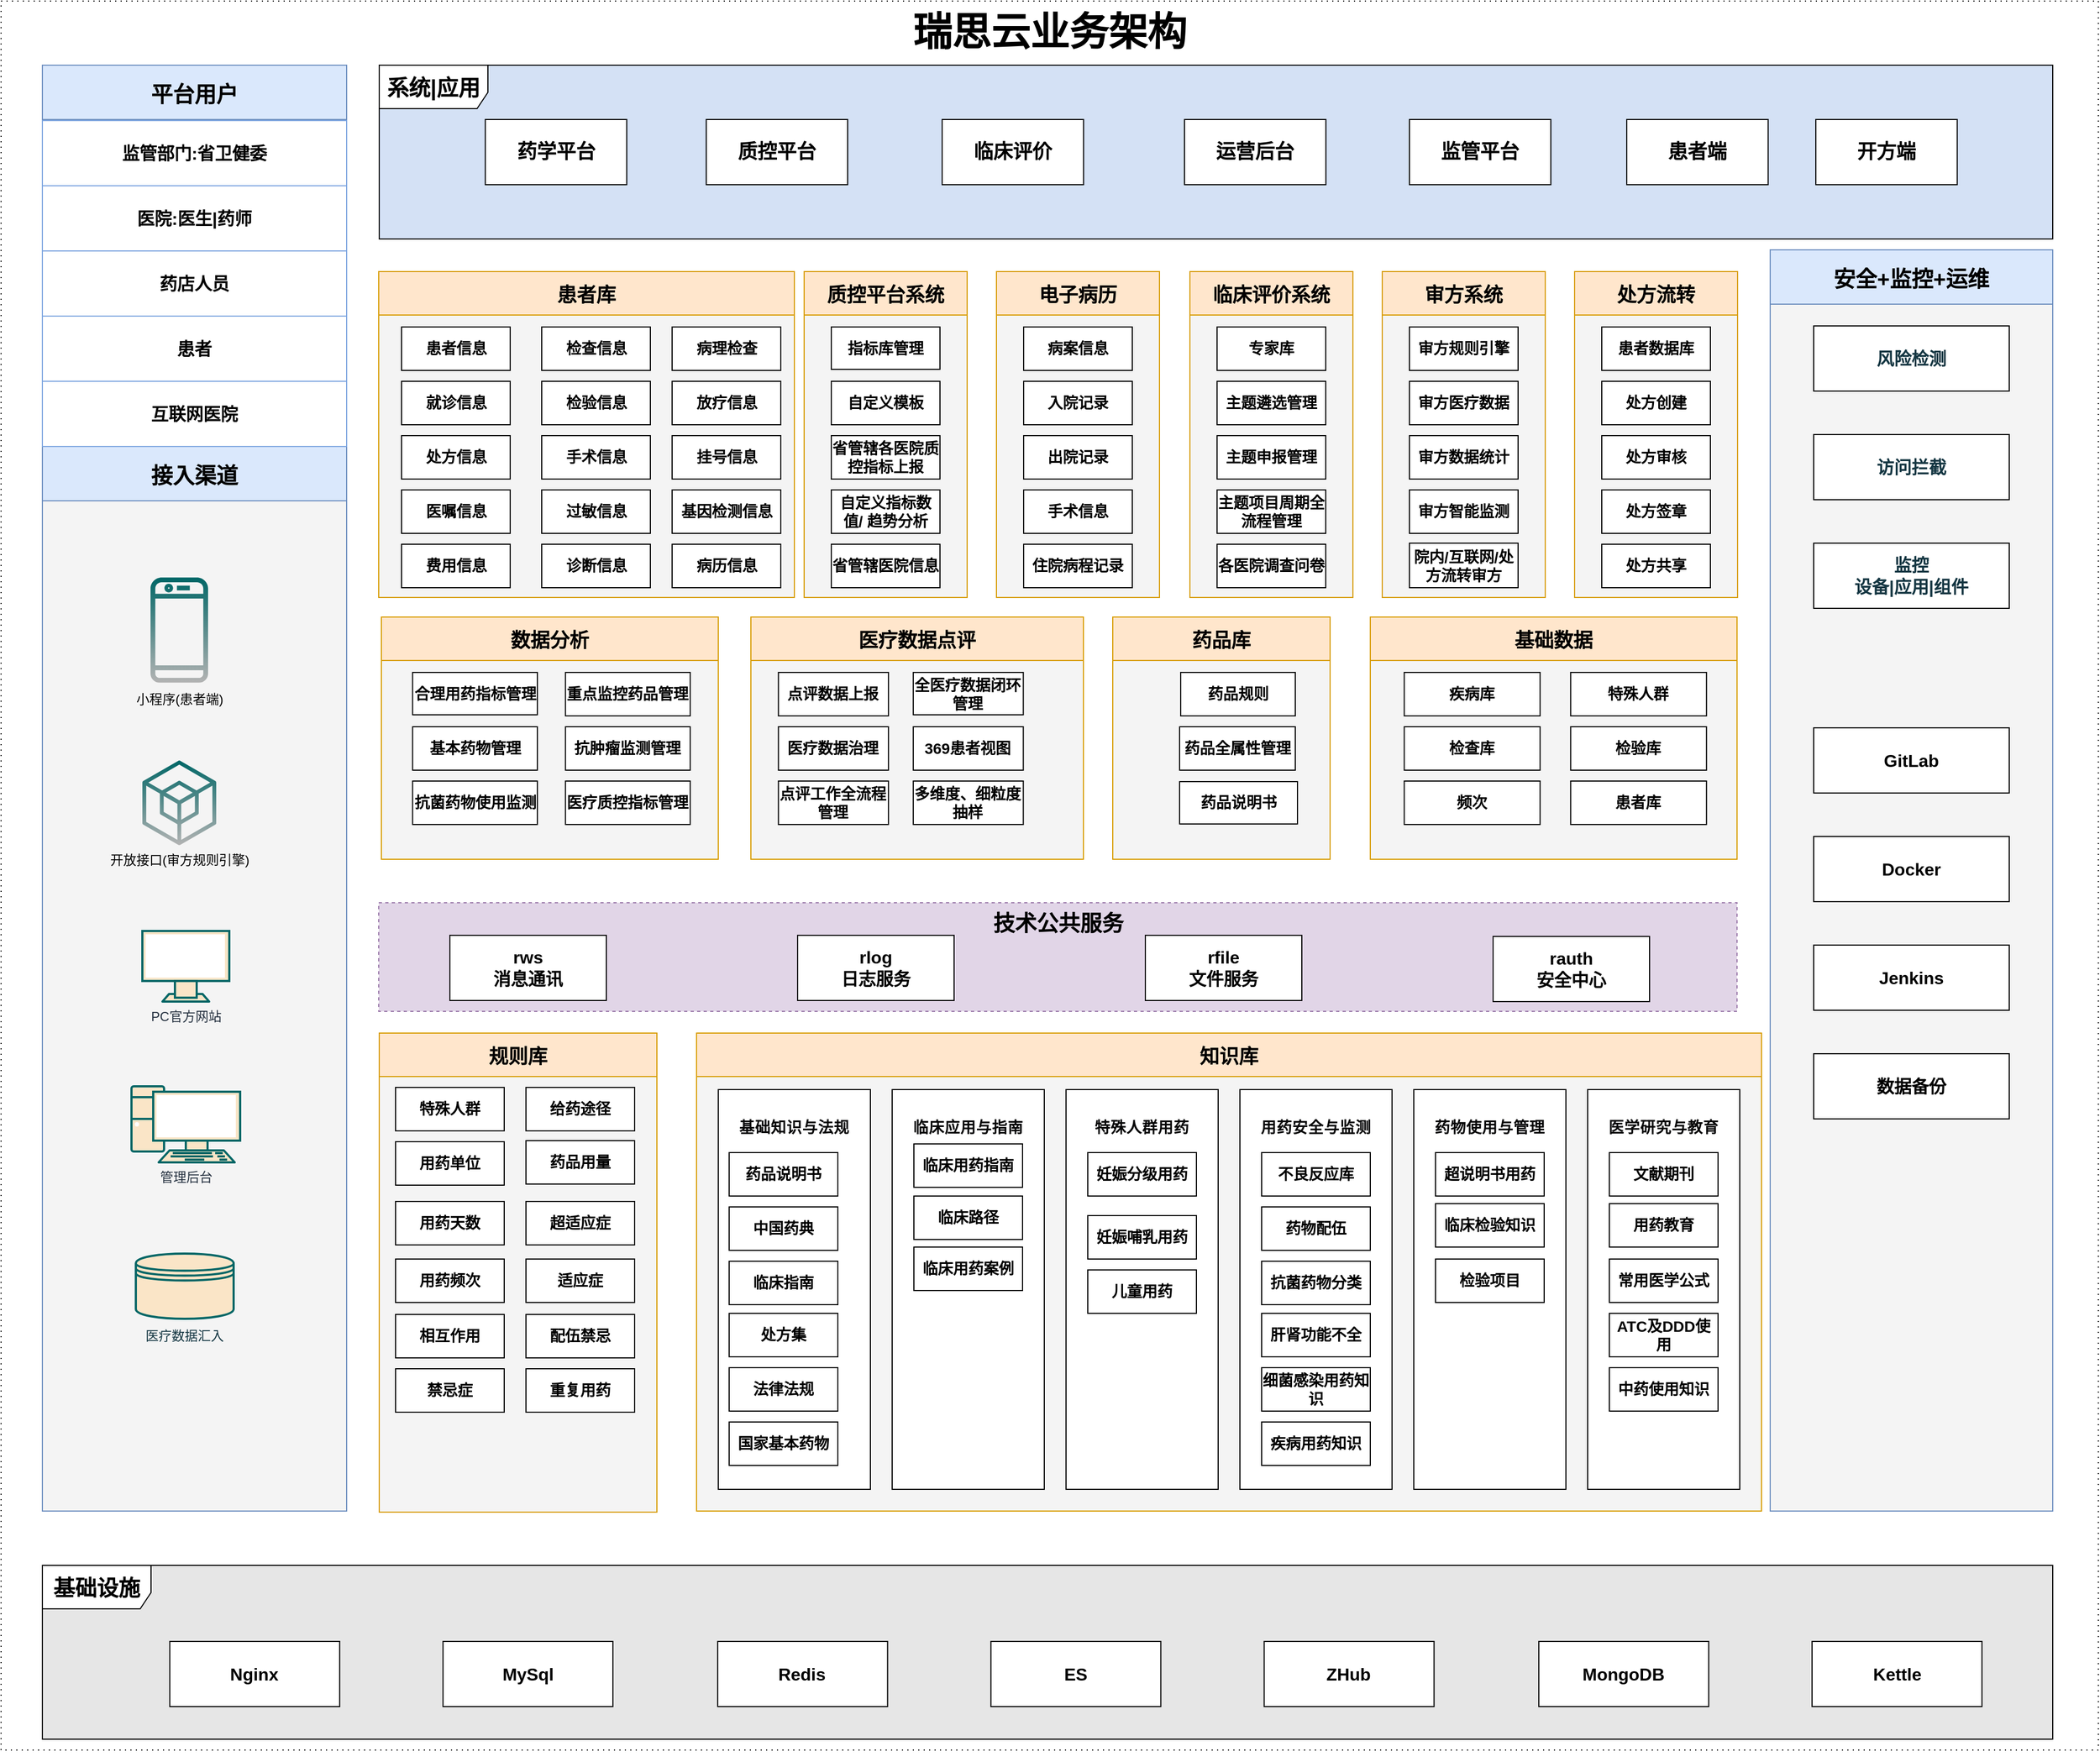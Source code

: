 <mxfile version="24.7.7" pages="2">
  <diagram name="【瑞思云业务架构】" id="gpIHLKLEVWWJSvzPu31k">
    <mxGraphModel dx="527" dy="576" grid="1" gridSize="10" guides="1" tooltips="1" connect="1" arrows="1" fold="1" page="1" pageScale="1" pageWidth="827" pageHeight="1169" math="0" shadow="0">
      <root>
        <mxCell id="0" />
        <mxCell id="1" parent="0" />
        <mxCell id="3K_oNV2d-IeETJ5J5liT-1" value="瑞思云业务架构" style="whiteSpace=wrap;html=1;fontSize=36;verticalAlign=top;dashed=1;dashPattern=1 4;fontStyle=1" parent="1" vertex="1">
          <mxGeometry x="970" y="80" width="1930" height="1610" as="geometry" />
        </mxCell>
        <UserObject label="接入渠道" id="7oQJ4bdG35kOt4FpmPfC-34">
          <mxCell style="swimlane;fontSize=20;align=center;swimlaneFillColor=#f4f4f4;fillColor=#dae8fc;collapsible=0;startSize=50;strokeColor=#6c8ebf;fontStyle=1;container=0;" parent="1" vertex="1">
            <mxGeometry x="1008" y="490" width="280" height="980" as="geometry" />
          </mxCell>
        </UserObject>
        <mxCell id="7oQJ4bdG35kOt4FpmPfC-38" value="&lt;span style=&quot;color: rgb(35 , 47 , 62)&quot;&gt;管理后台&lt;/span&gt;" style="verticalAlign=top;verticalLabelPosition=bottom;labelPosition=center;align=center;html=1;outlineConnect=0;fillColor=#FAE5C7;strokeColor=#006666;gradientDirection=north;strokeWidth=2;shape=mxgraph.networks.pc;fontColor=#143642;" parent="7oQJ4bdG35kOt4FpmPfC-34" vertex="1">
          <mxGeometry x="82" y="589" width="100" height="70" as="geometry" />
        </mxCell>
        <mxCell id="7oQJ4bdG35kOt4FpmPfC-37" value="&lt;span style=&quot;color: rgb(35 , 47 , 62)&quot;&gt;PC官方网站&lt;/span&gt;" style="verticalAlign=top;verticalLabelPosition=bottom;labelPosition=center;align=center;html=1;outlineConnect=0;fillColor=#FAE5C7;strokeColor=#006666;gradientDirection=north;strokeWidth=2;shape=mxgraph.networks.monitor;fontColor=#143642;" parent="7oQJ4bdG35kOt4FpmPfC-34" vertex="1">
          <mxGeometry x="92" y="446" width="80" height="65" as="geometry" />
        </mxCell>
        <mxCell id="7oQJ4bdG35kOt4FpmPfC-36" value="开放接口(审方规则引擎)" style="outlineConnect=0;fillColor=#006666;strokeColor=#666666;dashed=0;verticalLabelPosition=bottom;verticalAlign=top;align=center;html=1;fontSize=12;fontStyle=0;aspect=fixed;pointerEvents=1;shape=mxgraph.aws4.external_sdk;labelBackgroundColor=none;gradientColor=#b3b3b3;" parent="7oQJ4bdG35kOt4FpmPfC-34" vertex="1">
          <mxGeometry x="92" y="289" width="68" height="78" as="geometry" />
        </mxCell>
        <mxCell id="7oQJ4bdG35kOt4FpmPfC-35" value="小程序(患者端)" style="outlineConnect=0;strokeColor=#006666;fillColor=#006666;dashed=0;verticalLabelPosition=bottom;verticalAlign=top;align=center;fontSize=12;fontStyle=0;shape=mxgraph.aws4.mobile_client;labelBackgroundColor=none;html=1;gradientColor=#b3b3b3;" parent="7oQJ4bdG35kOt4FpmPfC-34" vertex="1">
          <mxGeometry x="99.5" y="119" width="53" height="100" as="geometry" />
        </mxCell>
        <mxCell id="Utr0kUG83FJn1SRRKso7-3" value="&lt;div&gt;&lt;br&gt;&lt;/div&gt;&lt;div&gt;&lt;br&gt;&lt;/div&gt;&lt;div&gt;&lt;br&gt;&lt;/div&gt;&lt;div&gt;&lt;br&gt;&lt;/div&gt;&lt;div&gt;&lt;br&gt;&lt;/div&gt;&lt;div&gt;&lt;span style=&quot;background-color: initial;&quot;&gt;医疗数据汇入&lt;/span&gt;&lt;br&gt;&lt;/div&gt;" style="shape=datastore;whiteSpace=wrap;html=1;strokeColor=#006666;strokeWidth=2;align=center;verticalAlign=middle;fontFamily=Helvetica;fontSize=12;fontColor=#143642;fillColor=#FAE5C7;gradientDirection=north;" parent="7oQJ4bdG35kOt4FpmPfC-34" vertex="1">
          <mxGeometry x="86" y="743" width="90" height="60" as="geometry" />
        </mxCell>
        <mxCell id="7oQJ4bdG35kOt4FpmPfC-3" value="" style="group" parent="1" vertex="1" connectable="0">
          <mxGeometry x="1008" y="1540" width="1850" height="160" as="geometry" />
        </mxCell>
        <mxCell id="3K_oNV2d-IeETJ5J5liT-62" value="&lt;b style=&quot;border-color: var(--border-color); text-align: left;&quot;&gt;&lt;font style=&quot;font-size: 20px;&quot;&gt;基础设施&lt;/font&gt;&lt;/b&gt;" style="shape=umlFrame;whiteSpace=wrap;html=1;pointerEvents=0;swimlaneFillColor=#E6E6E6;width=100;height=40;" parent="7oQJ4bdG35kOt4FpmPfC-3" vertex="1">
          <mxGeometry y="-20" width="1850.0" height="160" as="geometry" />
        </mxCell>
        <mxCell id="3K_oNV2d-IeETJ5J5liT-63" value="&lt;b style=&quot;border-color: var(--border-color); font-size: 16px;&quot;&gt;Nginx&lt;/b&gt;" style="whiteSpace=wrap;html=1;fontSize=16;" parent="7oQJ4bdG35kOt4FpmPfC-3" vertex="1">
          <mxGeometry x="117.254" y="50" width="156.338" height="60" as="geometry" />
        </mxCell>
        <mxCell id="3K_oNV2d-IeETJ5J5liT-64" value="MySql" style="whiteSpace=wrap;html=1;fontStyle=1;fontSize=16;" parent="7oQJ4bdG35kOt4FpmPfC-3" vertex="1">
          <mxGeometry x="368.697" y="50" width="156.338" height="60" as="geometry" />
        </mxCell>
        <mxCell id="3K_oNV2d-IeETJ5J5liT-65" value="&lt;b style=&quot;border-color: var(--border-color); font-size: 16px;&quot;&gt;Redis&lt;/b&gt;" style="whiteSpace=wrap;html=1;fontSize=16;" parent="7oQJ4bdG35kOt4FpmPfC-3" vertex="1">
          <mxGeometry x="621.444" y="50" width="156.338" height="60" as="geometry" />
        </mxCell>
        <mxCell id="3K_oNV2d-IeETJ5J5liT-66" value="ES" style="whiteSpace=wrap;html=1;fontStyle=1;fontSize=16;" parent="7oQJ4bdG35kOt4FpmPfC-3" vertex="1">
          <mxGeometry x="872.887" y="50" width="156.338" height="60" as="geometry" />
        </mxCell>
        <mxCell id="3K_oNV2d-IeETJ5J5liT-67" value="&lt;b style=&quot;border-color: var(--border-color); font-size: 16px;&quot;&gt;ZHub&lt;/b&gt;" style="whiteSpace=wrap;html=1;fontSize=16;" parent="7oQJ4bdG35kOt4FpmPfC-3" vertex="1">
          <mxGeometry x="1124.331" y="50" width="156.338" height="60" as="geometry" />
        </mxCell>
        <mxCell id="3K_oNV2d-IeETJ5J5liT-68" value="MongoDB" style="whiteSpace=wrap;html=1;fontStyle=1;fontSize=16;" parent="7oQJ4bdG35kOt4FpmPfC-3" vertex="1">
          <mxGeometry x="1377.077" y="50" width="156.338" height="60" as="geometry" />
        </mxCell>
        <mxCell id="3K_oNV2d-IeETJ5J5liT-69" value="Kettle" style="whiteSpace=wrap;html=1;fontStyle=1;fontSize=16;" parent="7oQJ4bdG35kOt4FpmPfC-3" vertex="1">
          <mxGeometry x="1628.521" y="50" width="156.338" height="60" as="geometry" />
        </mxCell>
        <mxCell id="7oQJ4bdG35kOt4FpmPfC-23" value="" style="group" parent="1" vertex="1" connectable="0">
          <mxGeometry x="1318" y="139" width="1540" height="160" as="geometry" />
        </mxCell>
        <mxCell id="7oQJ4bdG35kOt4FpmPfC-24" value="&lt;div style=&quot;text-align: left;&quot;&gt;&lt;b style=&quot;&quot;&gt;&lt;font style=&quot;font-size: 20px;&quot;&gt;系统|应用&lt;/font&gt;&lt;/b&gt;&lt;/div&gt;" style="shape=umlFrame;whiteSpace=wrap;html=1;pointerEvents=0;swimlaneFillColor=#D4E1F5;width=100;height=40;" parent="7oQJ4bdG35kOt4FpmPfC-23" vertex="1">
          <mxGeometry width="1540" height="160" as="geometry" />
        </mxCell>
        <mxCell id="7oQJ4bdG35kOt4FpmPfC-25" value="&lt;span style=&quot;font-size: 18px;&quot;&gt;药学平台&lt;/span&gt;" style="whiteSpace=wrap;html=1;fontSize=18;fontStyle=1" parent="7oQJ4bdG35kOt4FpmPfC-23" vertex="1">
          <mxGeometry x="97.606" y="50" width="130.141" height="60" as="geometry" />
        </mxCell>
        <mxCell id="7oQJ4bdG35kOt4FpmPfC-26" value="&lt;span style=&quot;font-size: 18px;&quot;&gt;质控平台&lt;/span&gt;" style="whiteSpace=wrap;html=1;fontStyle=1;fontSize=18;" parent="7oQJ4bdG35kOt4FpmPfC-23" vertex="1">
          <mxGeometry x="300.915" y="50" width="130.141" height="60" as="geometry" />
        </mxCell>
        <mxCell id="7oQJ4bdG35kOt4FpmPfC-27" value="患者端" style="whiteSpace=wrap;html=1;fontSize=18;fontStyle=1" parent="7oQJ4bdG35kOt4FpmPfC-23" vertex="1">
          <mxGeometry x="1148.0" y="50" width="130.141" height="60" as="geometry" />
        </mxCell>
        <mxCell id="7oQJ4bdG35kOt4FpmPfC-28" value="&lt;span style=&quot;font-size: 18px;&quot;&gt;临床评价&lt;/span&gt;" style="whiteSpace=wrap;html=1;fontStyle=1;fontSize=18;" parent="7oQJ4bdG35kOt4FpmPfC-23" vertex="1">
          <mxGeometry x="518.0" y="50" width="130.141" height="60" as="geometry" />
        </mxCell>
        <mxCell id="7oQJ4bdG35kOt4FpmPfC-29" value="运营后台" style="whiteSpace=wrap;html=1;fontSize=18;fontStyle=1" parent="7oQJ4bdG35kOt4FpmPfC-23" vertex="1">
          <mxGeometry x="741.0" y="50" width="130.141" height="60" as="geometry" />
        </mxCell>
        <mxCell id="O95ePDqJB7IbVTYVaM7Y-1" value="监管平台" style="whiteSpace=wrap;html=1;fontSize=18;fontStyle=1" parent="7oQJ4bdG35kOt4FpmPfC-23" vertex="1">
          <mxGeometry x="948.0" y="50" width="130.141" height="60" as="geometry" />
        </mxCell>
        <mxCell id="O95ePDqJB7IbVTYVaM7Y-15" value="开方端" style="whiteSpace=wrap;html=1;fontSize=18;fontStyle=1" parent="7oQJ4bdG35kOt4FpmPfC-23" vertex="1">
          <mxGeometry x="1322.0" y="50" width="130.141" height="60" as="geometry" />
        </mxCell>
        <UserObject label="患者库" id="-22HzztCrq7GmQZzHRGp-7">
          <mxCell style="swimlane;fontSize=18;align=center;swimlaneFillColor=#f4f4f4;fillColor=#ffe6cc;collapsible=0;startSize=40;strokeColor=#d79b00;fontStyle=1;container=0;" parent="1" vertex="1">
            <mxGeometry x="1317.5" y="329" width="382.5" height="300" as="geometry" />
          </mxCell>
        </UserObject>
        <mxCell id="3K_oNV2d-IeETJ5J5liT-127" value="患者信息" style="whiteSpace=wrap;html=1;fontSize=14;fontStyle=1;container=0;" parent="1" vertex="1">
          <mxGeometry x="1338.5" y="380" width="100" height="40" as="geometry" />
        </mxCell>
        <mxCell id="3K_oNV2d-IeETJ5J5liT-132" value="检查信息" style="whiteSpace=wrap;html=1;fontSize=14;fontStyle=1;container=0;" parent="1" vertex="1">
          <mxGeometry x="1467.5" y="380" width="100" height="40" as="geometry" />
        </mxCell>
        <mxCell id="3K_oNV2d-IeETJ5J5liT-137" value="病理检查" style="whiteSpace=wrap;html=1;fontSize=14;fontStyle=1;container=0;" parent="1" vertex="1">
          <mxGeometry x="1587.5" y="380" width="100" height="40" as="geometry" />
        </mxCell>
        <mxCell id="3K_oNV2d-IeETJ5J5liT-128" value="就诊信息" style="whiteSpace=wrap;html=1;fontSize=14;fontStyle=1;container=0;" parent="1" vertex="1">
          <mxGeometry x="1338.5" y="430" width="100" height="40" as="geometry" />
        </mxCell>
        <mxCell id="3K_oNV2d-IeETJ5J5liT-133" value="检验信息" style="whiteSpace=wrap;html=1;fontSize=14;fontStyle=1;container=0;" parent="1" vertex="1">
          <mxGeometry x="1467.5" y="430" width="100" height="40" as="geometry" />
        </mxCell>
        <mxCell id="3K_oNV2d-IeETJ5J5liT-138" value="放疗信息" style="whiteSpace=wrap;html=1;fontSize=14;fontStyle=1;container=0;" parent="1" vertex="1">
          <mxGeometry x="1587.5" y="430" width="100" height="40" as="geometry" />
        </mxCell>
        <mxCell id="3K_oNV2d-IeETJ5J5liT-130" value="处方信息" style="whiteSpace=wrap;html=1;fontSize=14;fontStyle=1;container=0;" parent="1" vertex="1">
          <mxGeometry x="1338.5" y="480" width="100" height="40" as="geometry" />
        </mxCell>
        <mxCell id="3K_oNV2d-IeETJ5J5liT-135" value="手术信息" style="whiteSpace=wrap;html=1;fontSize=14;fontStyle=1;container=0;" parent="1" vertex="1">
          <mxGeometry x="1467.5" y="480" width="100" height="40" as="geometry" />
        </mxCell>
        <mxCell id="3K_oNV2d-IeETJ5J5liT-140" value="挂号信息" style="whiteSpace=wrap;html=1;fontSize=14;fontStyle=1;container=0;" parent="1" vertex="1">
          <mxGeometry x="1587.5" y="480" width="100" height="40" as="geometry" />
        </mxCell>
        <mxCell id="3K_oNV2d-IeETJ5J5liT-129" value="医嘱信息" style="whiteSpace=wrap;html=1;fontSize=14;fontStyle=1;container=0;" parent="1" vertex="1">
          <mxGeometry x="1338.5" y="530" width="100" height="40" as="geometry" />
        </mxCell>
        <mxCell id="3K_oNV2d-IeETJ5J5liT-134" value="过敏信息" style="whiteSpace=wrap;html=1;fontSize=14;fontStyle=1;container=0;" parent="1" vertex="1">
          <mxGeometry x="1467.5" y="530" width="100" height="40" as="geometry" />
        </mxCell>
        <mxCell id="3K_oNV2d-IeETJ5J5liT-139" value="基因检测信息" style="whiteSpace=wrap;html=1;fontSize=14;fontStyle=1;container=0;" parent="1" vertex="1">
          <mxGeometry x="1587.5" y="530" width="100" height="40" as="geometry" />
        </mxCell>
        <mxCell id="3K_oNV2d-IeETJ5J5liT-141" value="病历信息" style="whiteSpace=wrap;html=1;fontSize=14;fontStyle=1;container=0;" parent="1" vertex="1">
          <mxGeometry x="1587.5" y="580" width="100" height="40" as="geometry" />
        </mxCell>
        <mxCell id="3K_oNV2d-IeETJ5J5liT-136" value="诊断信息" style="whiteSpace=wrap;html=1;fontSize=14;fontStyle=1;container=0;" parent="1" vertex="1">
          <mxGeometry x="1467.5" y="580" width="100" height="40" as="geometry" />
        </mxCell>
        <mxCell id="3K_oNV2d-IeETJ5J5liT-131" value="费用信息" style="whiteSpace=wrap;html=1;fontSize=14;fontStyle=1;container=0;" parent="1" vertex="1">
          <mxGeometry x="1338.5" y="580" width="100" height="40" as="geometry" />
        </mxCell>
        <mxCell id="-22HzztCrq7GmQZzHRGp-19" value="" style="group" parent="1" vertex="1" connectable="0">
          <mxGeometry x="1709.0" y="329" width="150" height="300" as="geometry" />
        </mxCell>
        <UserObject label="质控平台系统" id="-22HzztCrq7GmQZzHRGp-13">
          <mxCell style="swimlane;fontSize=18;align=center;swimlaneFillColor=#f4f4f4;fillColor=#ffe6cc;collapsible=0;startSize=40;strokeColor=#d79b00;fontStyle=1;container=0;" parent="-22HzztCrq7GmQZzHRGp-19" vertex="1">
            <mxGeometry width="150" height="300" as="geometry" />
          </mxCell>
        </UserObject>
        <mxCell id="-22HzztCrq7GmQZzHRGp-14" value="指标库管理" style="whiteSpace=wrap;html=1;fontSize=14;fontStyle=1;container=0;" parent="-22HzztCrq7GmQZzHRGp-19" vertex="1">
          <mxGeometry x="25" y="51" width="100" height="39" as="geometry" />
        </mxCell>
        <mxCell id="-22HzztCrq7GmQZzHRGp-15" value="自定义模板" style="whiteSpace=wrap;html=1;fontSize=14;fontStyle=1;container=0;" parent="-22HzztCrq7GmQZzHRGp-19" vertex="1">
          <mxGeometry x="25" y="101" width="100" height="40" as="geometry" />
        </mxCell>
        <mxCell id="-22HzztCrq7GmQZzHRGp-16" value="自定义指标数值/ 趋势分析" style="whiteSpace=wrap;html=1;fontSize=14;fontStyle=1;container=0;" parent="-22HzztCrq7GmQZzHRGp-19" vertex="1">
          <mxGeometry x="25" y="201" width="100" height="40" as="geometry" />
        </mxCell>
        <mxCell id="-22HzztCrq7GmQZzHRGp-17" value="省管辖各医院质控指标上报" style="whiteSpace=wrap;html=1;fontSize=14;fontStyle=1;container=0;" parent="-22HzztCrq7GmQZzHRGp-19" vertex="1">
          <mxGeometry x="25" y="151" width="100" height="40" as="geometry" />
        </mxCell>
        <mxCell id="-22HzztCrq7GmQZzHRGp-18" value="省管辖医院信息" style="whiteSpace=wrap;html=1;fontSize=14;fontStyle=1;container=0;" parent="-22HzztCrq7GmQZzHRGp-19" vertex="1">
          <mxGeometry x="25" y="251" width="100" height="40" as="geometry" />
        </mxCell>
        <mxCell id="-22HzztCrq7GmQZzHRGp-20" value="" style="group" parent="1" vertex="1" connectable="0">
          <mxGeometry x="1886" y="329" width="150" height="300" as="geometry" />
        </mxCell>
        <UserObject label="电子病历" id="-22HzztCrq7GmQZzHRGp-21">
          <mxCell style="swimlane;fontSize=18;align=center;swimlaneFillColor=#f4f4f4;fillColor=#ffe6cc;collapsible=0;startSize=40;strokeColor=#d79b00;fontStyle=1;container=0;" parent="-22HzztCrq7GmQZzHRGp-20" vertex="1">
            <mxGeometry width="150" height="300" as="geometry" />
          </mxCell>
        </UserObject>
        <mxCell id="-22HzztCrq7GmQZzHRGp-22" value="病案信息" style="whiteSpace=wrap;html=1;fontSize=14;fontStyle=1;container=0;" parent="-22HzztCrq7GmQZzHRGp-20" vertex="1">
          <mxGeometry x="25" y="51" width="100" height="40" as="geometry" />
        </mxCell>
        <mxCell id="-22HzztCrq7GmQZzHRGp-23" value="入院记录" style="whiteSpace=wrap;html=1;fontSize=14;fontStyle=1;container=0;" parent="-22HzztCrq7GmQZzHRGp-20" vertex="1">
          <mxGeometry x="25" y="101" width="100" height="40" as="geometry" />
        </mxCell>
        <mxCell id="-22HzztCrq7GmQZzHRGp-24" value="手术信息" style="whiteSpace=wrap;html=1;fontSize=14;fontStyle=1;container=0;" parent="-22HzztCrq7GmQZzHRGp-20" vertex="1">
          <mxGeometry x="25" y="201" width="100" height="40" as="geometry" />
        </mxCell>
        <mxCell id="-22HzztCrq7GmQZzHRGp-25" value="出院记录" style="whiteSpace=wrap;html=1;fontSize=14;fontStyle=1;container=0;" parent="-22HzztCrq7GmQZzHRGp-20" vertex="1">
          <mxGeometry x="25" y="151" width="100" height="40" as="geometry" />
        </mxCell>
        <mxCell id="-22HzztCrq7GmQZzHRGp-26" value="住院病程记录" style="whiteSpace=wrap;html=1;fontSize=14;fontStyle=1;container=0;" parent="-22HzztCrq7GmQZzHRGp-20" vertex="1">
          <mxGeometry x="25" y="251" width="100" height="40" as="geometry" />
        </mxCell>
        <mxCell id="-22HzztCrq7GmQZzHRGp-27" value="" style="group" parent="1" vertex="1" connectable="0">
          <mxGeometry x="2064" y="329" width="150" height="300" as="geometry" />
        </mxCell>
        <UserObject label="临床评价系统" id="-22HzztCrq7GmQZzHRGp-28">
          <mxCell style="swimlane;fontSize=18;align=center;swimlaneFillColor=#f4f4f4;fillColor=#ffe6cc;collapsible=0;startSize=40;strokeColor=#d79b00;fontStyle=1;container=0;" parent="-22HzztCrq7GmQZzHRGp-27" vertex="1">
            <mxGeometry width="150" height="300" as="geometry" />
          </mxCell>
        </UserObject>
        <mxCell id="-22HzztCrq7GmQZzHRGp-29" value="专家库" style="whiteSpace=wrap;html=1;fontSize=14;fontStyle=1;container=0;" parent="-22HzztCrq7GmQZzHRGp-27" vertex="1">
          <mxGeometry x="25" y="51" width="100" height="40" as="geometry" />
        </mxCell>
        <mxCell id="-22HzztCrq7GmQZzHRGp-30" value="主题遴选管理" style="whiteSpace=wrap;html=1;fontSize=14;fontStyle=1;container=0;" parent="-22HzztCrq7GmQZzHRGp-27" vertex="1">
          <mxGeometry x="25" y="101" width="100" height="40" as="geometry" />
        </mxCell>
        <mxCell id="-22HzztCrq7GmQZzHRGp-31" value="主题项目周期全流程管理" style="whiteSpace=wrap;html=1;fontSize=14;fontStyle=1;container=0;" parent="-22HzztCrq7GmQZzHRGp-27" vertex="1">
          <mxGeometry x="25" y="201" width="100" height="40" as="geometry" />
        </mxCell>
        <mxCell id="-22HzztCrq7GmQZzHRGp-32" value="主题申报管理" style="whiteSpace=wrap;html=1;fontSize=14;fontStyle=1;container=0;" parent="-22HzztCrq7GmQZzHRGp-27" vertex="1">
          <mxGeometry x="25" y="151" width="100" height="40" as="geometry" />
        </mxCell>
        <mxCell id="-22HzztCrq7GmQZzHRGp-33" value="各医院调查问卷" style="whiteSpace=wrap;html=1;fontSize=14;fontStyle=1;container=0;" parent="-22HzztCrq7GmQZzHRGp-27" vertex="1">
          <mxGeometry x="25" y="251" width="100" height="40" as="geometry" />
        </mxCell>
        <mxCell id="-22HzztCrq7GmQZzHRGp-43" value="" style="group" parent="1" vertex="1" connectable="0">
          <mxGeometry x="2418.0" y="329" width="150" height="300" as="geometry" />
        </mxCell>
        <UserObject label="处方流转" id="-22HzztCrq7GmQZzHRGp-44">
          <mxCell style="swimlane;fontSize=18;align=center;swimlaneFillColor=#f4f4f4;fillColor=#ffe6cc;collapsible=0;startSize=40;strokeColor=#d79b00;fontStyle=1;container=0;" parent="-22HzztCrq7GmQZzHRGp-43" vertex="1">
            <mxGeometry width="150" height="300" as="geometry" />
          </mxCell>
        </UserObject>
        <mxCell id="-22HzztCrq7GmQZzHRGp-45" value="患者数据库" style="whiteSpace=wrap;html=1;fontSize=14;fontStyle=1;container=0;" parent="-22HzztCrq7GmQZzHRGp-43" vertex="1">
          <mxGeometry x="25" y="51" width="100" height="40" as="geometry" />
        </mxCell>
        <mxCell id="-22HzztCrq7GmQZzHRGp-46" value="处方创建" style="whiteSpace=wrap;html=1;fontSize=14;fontStyle=1;container=0;" parent="-22HzztCrq7GmQZzHRGp-43" vertex="1">
          <mxGeometry x="25" y="101" width="100" height="40" as="geometry" />
        </mxCell>
        <mxCell id="-22HzztCrq7GmQZzHRGp-47" value="处方签章" style="whiteSpace=wrap;html=1;fontSize=14;fontStyle=1;container=0;" parent="-22HzztCrq7GmQZzHRGp-43" vertex="1">
          <mxGeometry x="25" y="201" width="100" height="40" as="geometry" />
        </mxCell>
        <mxCell id="-22HzztCrq7GmQZzHRGp-48" value="处方审核" style="whiteSpace=wrap;html=1;fontSize=14;fontStyle=1;container=0;" parent="-22HzztCrq7GmQZzHRGp-43" vertex="1">
          <mxGeometry x="25" y="151" width="100" height="40" as="geometry" />
        </mxCell>
        <mxCell id="-22HzztCrq7GmQZzHRGp-49" value="处方共享" style="whiteSpace=wrap;html=1;fontSize=14;fontStyle=1;container=0;" parent="-22HzztCrq7GmQZzHRGp-43" vertex="1">
          <mxGeometry x="25" y="251" width="100" height="40" as="geometry" />
        </mxCell>
        <mxCell id="-22HzztCrq7GmQZzHRGp-51" value="" style="group" parent="1" vertex="1" connectable="0">
          <mxGeometry x="2241" y="329" width="150" height="300" as="geometry" />
        </mxCell>
        <UserObject label="审方系统" id="-22HzztCrq7GmQZzHRGp-52">
          <mxCell style="swimlane;fontSize=18;align=center;swimlaneFillColor=#f4f4f4;fillColor=#ffe6cc;collapsible=0;startSize=40;strokeColor=#d79b00;fontStyle=1;container=0;" parent="-22HzztCrq7GmQZzHRGp-51" vertex="1">
            <mxGeometry width="150" height="300" as="geometry" />
          </mxCell>
        </UserObject>
        <mxCell id="-22HzztCrq7GmQZzHRGp-53" value="审方规则引擎" style="whiteSpace=wrap;html=1;fontSize=14;fontStyle=1;container=0;" parent="-22HzztCrq7GmQZzHRGp-51" vertex="1">
          <mxGeometry x="25" y="51" width="100" height="40" as="geometry" />
        </mxCell>
        <mxCell id="-22HzztCrq7GmQZzHRGp-54" value="审方医疗数据" style="whiteSpace=wrap;html=1;fontSize=14;fontStyle=1;container=0;" parent="-22HzztCrq7GmQZzHRGp-51" vertex="1">
          <mxGeometry x="25" y="101" width="100" height="40" as="geometry" />
        </mxCell>
        <mxCell id="-22HzztCrq7GmQZzHRGp-55" value="审方智能监测" style="whiteSpace=wrap;html=1;fontSize=14;fontStyle=1;container=0;" parent="-22HzztCrq7GmQZzHRGp-51" vertex="1">
          <mxGeometry x="25" y="201" width="100" height="40" as="geometry" />
        </mxCell>
        <mxCell id="-22HzztCrq7GmQZzHRGp-56" value="审方数据统计" style="whiteSpace=wrap;html=1;fontSize=14;fontStyle=1;container=0;" parent="-22HzztCrq7GmQZzHRGp-51" vertex="1">
          <mxGeometry x="25" y="151" width="100" height="40" as="geometry" />
        </mxCell>
        <mxCell id="-22HzztCrq7GmQZzHRGp-57" value="院内/互联网/处方流转审方" style="whiteSpace=wrap;html=1;fontSize=14;fontStyle=1;container=0;" parent="-22HzztCrq7GmQZzHRGp-51" vertex="1">
          <mxGeometry x="25" y="250" width="100" height="41" as="geometry" />
        </mxCell>
        <mxCell id="-22HzztCrq7GmQZzHRGp-73" value="" style="group" parent="1" vertex="1" connectable="0">
          <mxGeometry x="1610" y="1030" width="980" height="440" as="geometry" />
        </mxCell>
        <UserObject label="知识库" id="-22HzztCrq7GmQZzHRGp-72">
          <mxCell style="swimlane;fontSize=18;align=center;swimlaneFillColor=#f4f4f4;fillColor=#ffe6cc;collapsible=0;startSize=40;strokeColor=#d79b00;fontStyle=1;container=0;" parent="-22HzztCrq7GmQZzHRGp-73" vertex="1">
            <mxGeometry width="980" height="440" as="geometry" />
          </mxCell>
        </UserObject>
        <mxCell id="3K_oNV2d-IeETJ5J5liT-13" value="&lt;h3 style=&quot;box-sizing: inherit; color: rgb(6, 6, 7); margin-bottom: 0px; font-size: 14px; line-height: 24px; margin-top: 1.14em; font-family: -apple-system, blinkmacsystemfont, &amp;quot;Helvetica Neue&amp;quot;, helvetica, &amp;quot;segoe ui&amp;quot;, arial, roboto, &amp;quot;PingFang SC&amp;quot;, miui, &amp;quot;Hiragino Sans GB&amp;quot;, &amp;quot;Microsoft Yahei&amp;quot;, sans-serif; letter-spacing: 0.5px; text-align: start; background-color: rgb(255, 255, 255);&quot;&gt;药物使用与管理&lt;/h3&gt;" style="whiteSpace=wrap;html=1;verticalAlign=top;container=0;" parent="-22HzztCrq7GmQZzHRGp-73" vertex="1">
          <mxGeometry x="660" y="52" width="140" height="368" as="geometry" />
        </mxCell>
        <mxCell id="3K_oNV2d-IeETJ5J5liT-14" value="&lt;h3 style=&quot;box-sizing: inherit; color: rgb(6, 6, 7); margin-bottom: 0px; font-size: 14px; line-height: 24px; margin-top: 1.14em; font-family: -apple-system, blinkmacsystemfont, &amp;quot;Helvetica Neue&amp;quot;, helvetica, &amp;quot;segoe ui&amp;quot;, arial, roboto, &amp;quot;PingFang SC&amp;quot;, miui, &amp;quot;Hiragino Sans GB&amp;quot;, &amp;quot;Microsoft Yahei&amp;quot;, sans-serif; letter-spacing: 0.5px; text-align: start; background-color: rgb(255, 255, 255);&quot;&gt;医学研究与教育&lt;/h3&gt;" style="whiteSpace=wrap;html=1;verticalAlign=top;container=0;" parent="-22HzztCrq7GmQZzHRGp-73" vertex="1">
          <mxGeometry x="820" y="52" width="140" height="368" as="geometry" />
        </mxCell>
        <mxCell id="3K_oNV2d-IeETJ5J5liT-15" value="&lt;h3 style=&quot;box-sizing: inherit; color: rgb(6, 6, 7); margin-bottom: 0px; font-size: 14px; line-height: 24px; margin-top: 1.14em; font-family: -apple-system, blinkmacsystemfont, &amp;quot;Helvetica Neue&amp;quot;, helvetica, &amp;quot;segoe ui&amp;quot;, arial, roboto, &amp;quot;PingFang SC&amp;quot;, miui, &amp;quot;Hiragino Sans GB&amp;quot;, &amp;quot;Microsoft Yahei&amp;quot;, sans-serif; letter-spacing: 0.5px; text-align: start; background-color: rgb(255, 255, 255);&quot;&gt;用药安全与监测&lt;/h3&gt;" style="whiteSpace=wrap;html=1;verticalAlign=top;container=0;" parent="-22HzztCrq7GmQZzHRGp-73" vertex="1">
          <mxGeometry x="500" y="52" width="140" height="368" as="geometry" />
        </mxCell>
        <mxCell id="3K_oNV2d-IeETJ5J5liT-16" value="&lt;h3 style=&quot;box-sizing: inherit; color: rgb(6, 6, 7); margin-bottom: 0px; font-size: 14px; line-height: 24px; margin-top: 1.14em; font-family: -apple-system, blinkmacsystemfont, &amp;quot;Helvetica Neue&amp;quot;, helvetica, &amp;quot;segoe ui&amp;quot;, arial, roboto, &amp;quot;PingFang SC&amp;quot;, miui, &amp;quot;Hiragino Sans GB&amp;quot;, &amp;quot;Microsoft Yahei&amp;quot;, sans-serif; letter-spacing: 0.5px; text-align: start; background-color: rgb(255, 255, 255);&quot;&gt;特殊人群用药&lt;/h3&gt;" style="whiteSpace=wrap;html=1;verticalAlign=top;container=0;" parent="-22HzztCrq7GmQZzHRGp-73" vertex="1">
          <mxGeometry x="340" y="52" width="140" height="368" as="geometry" />
        </mxCell>
        <mxCell id="3K_oNV2d-IeETJ5J5liT-17" value="&lt;h3 style=&quot;box-sizing: inherit; color: rgb(6, 6, 7); margin-bottom: 0px; font-size: 14px; line-height: 24px; margin-top: 1.14em; font-family: -apple-system, blinkmacsystemfont, &amp;quot;Helvetica Neue&amp;quot;, helvetica, &amp;quot;segoe ui&amp;quot;, arial, roboto, &amp;quot;PingFang SC&amp;quot;, miui, &amp;quot;Hiragino Sans GB&amp;quot;, &amp;quot;Microsoft Yahei&amp;quot;, sans-serif; letter-spacing: 0.5px; text-align: start; background-color: rgb(255, 255, 255);&quot;&gt;临床应用与指南&lt;/h3&gt;" style="whiteSpace=wrap;html=1;verticalAlign=top;container=0;" parent="-22HzztCrq7GmQZzHRGp-73" vertex="1">
          <mxGeometry x="180" y="52" width="140" height="368" as="geometry" />
        </mxCell>
        <mxCell id="3K_oNV2d-IeETJ5J5liT-18" value="&lt;h3 style=&quot;box-sizing: inherit; color: rgb(6, 6, 7); margin-bottom: 0px; font-size: 14px; line-height: 24px; margin-top: 1.14em; font-family: -apple-system, blinkmacsystemfont, &amp;quot;Helvetica Neue&amp;quot;, helvetica, &amp;quot;segoe ui&amp;quot;, arial, roboto, &amp;quot;PingFang SC&amp;quot;, miui, &amp;quot;Hiragino Sans GB&amp;quot;, &amp;quot;Microsoft Yahei&amp;quot;, sans-serif; letter-spacing: 0.5px; text-align: start; background-color: rgb(255, 255, 255);&quot;&gt;基础知识与法规&lt;/h3&gt;" style="whiteSpace=wrap;html=1;verticalAlign=top;container=0;" parent="-22HzztCrq7GmQZzHRGp-73" vertex="1">
          <mxGeometry x="20" y="52" width="140" height="368" as="geometry" />
        </mxCell>
        <mxCell id="3K_oNV2d-IeETJ5J5liT-19" value="药品说明书" style="whiteSpace=wrap;html=1;fontStyle=1;fontSize=14;container=0;" parent="-22HzztCrq7GmQZzHRGp-73" vertex="1">
          <mxGeometry x="30" y="110" width="100" height="40" as="geometry" />
        </mxCell>
        <mxCell id="3K_oNV2d-IeETJ5J5liT-20" value="临床用药指南" style="whiteSpace=wrap;html=1;fontStyle=1;fontSize=14;container=0;" parent="-22HzztCrq7GmQZzHRGp-73" vertex="1">
          <mxGeometry x="200" y="102" width="100" height="40" as="geometry" />
        </mxCell>
        <mxCell id="3K_oNV2d-IeETJ5J5liT-21" value="&lt;div data-docx-has-block-data=&quot;false&quot; data-page-id=&quot;U75hdgrPCo3RmMxpjT1cg51FnG2&quot; style=&quot;font-size: 14px;&quot;&gt;&lt;div class=&quot;old-record-id-FYGXdTRgKoE5KMxUbOHcS2Pdn7e&quot; style=&quot;font-size: 14px;&quot;&gt;&lt;strong style=&quot;font-size: 14px;&quot;&gt;法律法规&lt;/strong&gt;&lt;/div&gt;&lt;/div&gt;" style="whiteSpace=wrap;html=1;fontStyle=1;fontSize=14;container=0;" parent="-22HzztCrq7GmQZzHRGp-73" vertex="1">
          <mxGeometry x="30" y="308" width="100" height="40" as="geometry" />
        </mxCell>
        <mxCell id="3K_oNV2d-IeETJ5J5liT-22" value="&lt;div data-docx-has-block-data=&quot;false&quot; data-page-id=&quot;U75hdgrPCo3RmMxpjT1cg51FnG2&quot; style=&quot;font-size: 14px;&quot;&gt;&lt;div class=&quot;old-record-id-CLDddbItjoVo6kxUgAkcXU8XnOe&quot; style=&quot;font-size: 14px;&quot;&gt;&lt;strong style=&quot;font-size: 14px;&quot;&gt;常用医学公式&lt;/strong&gt;&lt;/div&gt;&lt;/div&gt;" style="whiteSpace=wrap;html=1;fontStyle=1;fontSize=14;container=0;" parent="-22HzztCrq7GmQZzHRGp-73" vertex="1">
          <mxGeometry x="840" y="208" width="100" height="40" as="geometry" />
        </mxCell>
        <mxCell id="3K_oNV2d-IeETJ5J5liT-23" value="临床检验知识" style="whiteSpace=wrap;html=1;fontStyle=1;fontSize=14;container=0;" parent="-22HzztCrq7GmQZzHRGp-73" vertex="1">
          <mxGeometry x="680" y="157" width="100" height="40" as="geometry" />
        </mxCell>
        <mxCell id="3K_oNV2d-IeETJ5J5liT-24" value="&lt;div data-docx-has-block-data=&quot;false&quot; data-page-id=&quot;U75hdgrPCo3RmMxpjT1cg51FnG2&quot; style=&quot;font-size: 14px;&quot;&gt;&lt;div class=&quot;old-record-id-EXo7dg6DLoo32ixrx4Tc7MjunOd&quot; style=&quot;font-size: 14px;&quot;&gt;&lt;strong style=&quot;font-size: 14px;&quot;&gt;抗菌药物分类&lt;/strong&gt;&lt;/div&gt;&lt;/div&gt;" style="whiteSpace=wrap;html=1;fontStyle=1;fontSize=14;container=0;" parent="-22HzztCrq7GmQZzHRGp-73" vertex="1">
          <mxGeometry x="520" y="210" width="100" height="40" as="geometry" />
        </mxCell>
        <mxCell id="3K_oNV2d-IeETJ5J5liT-25" value="&lt;div data-docx-has-block-data=&quot;false&quot; data-page-id=&quot;U75hdgrPCo3RmMxpjT1cg51FnG2&quot; style=&quot;font-size: 14px;&quot;&gt;&lt;div class=&quot;old-record-id-D2B9dTwMGoJGDDxROYZck5bGnDc&quot; style=&quot;font-size: 14px;&quot;&gt;&lt;strong style=&quot;font-size: 14px;&quot;&gt;疾病用药知识&lt;/strong&gt;&lt;/div&gt;&lt;/div&gt;" style="whiteSpace=wrap;html=1;fontStyle=1;fontSize=14;container=0;" parent="-22HzztCrq7GmQZzHRGp-73" vertex="1">
          <mxGeometry x="520" y="358" width="100" height="40" as="geometry" />
        </mxCell>
        <mxCell id="3K_oNV2d-IeETJ5J5liT-26" value="&lt;div data-docx-has-block-data=&quot;false&quot; data-page-id=&quot;U75hdgrPCo3RmMxpjT1cg51FnG2&quot; style=&quot;font-size: 14px;&quot;&gt;&lt;div class=&quot;old-record-id-RJVHdkrtOoJGQ8xDvC4cPjFMnng&quot; style=&quot;font-size: 14px;&quot;&gt;&lt;strong style=&quot;font-size: 14px;&quot;&gt;妊娠分级用药&lt;/strong&gt;&lt;/div&gt;&lt;/div&gt;" style="whiteSpace=wrap;html=1;fontStyle=1;fontSize=14;container=0;" parent="-22HzztCrq7GmQZzHRGp-73" vertex="1">
          <mxGeometry x="360" y="110" width="100" height="40" as="geometry" />
        </mxCell>
        <mxCell id="3K_oNV2d-IeETJ5J5liT-27" value="&lt;div data-docx-has-block-data=&quot;false&quot; data-page-id=&quot;U75hdgrPCo3RmMxpjT1cg51FnG2&quot; style=&quot;font-size: 14px;&quot;&gt;&lt;div class=&quot;old-record-id-FYGXdTRgKoE5KMxUbOHcS2Pdn7e&quot; style=&quot;font-size: 14px;&quot;&gt;&lt;div data-docx-has-block-data=&quot;false&quot; data-page-id=&quot;U75hdgrPCo3RmMxpjT1cg51FnG2&quot; style=&quot;font-size: 14px;&quot;&gt;&lt;div class=&quot;old-record-id-RFyWdTkMNoQjnLxzmz2cja4onub&quot; style=&quot;font-size: 14px;&quot;&gt;&lt;strong style=&quot;font-size: 14px;&quot;&gt;中药使用知识&lt;/strong&gt;&lt;/div&gt;&lt;/div&gt;&lt;/div&gt;&lt;/div&gt;" style="whiteSpace=wrap;html=1;fontStyle=1;fontSize=14;container=0;" parent="-22HzztCrq7GmQZzHRGp-73" vertex="1">
          <mxGeometry x="840" y="308" width="100" height="40" as="geometry" />
        </mxCell>
        <mxCell id="3K_oNV2d-IeETJ5J5liT-28" value="&lt;div data-docx-has-block-data=&quot;false&quot; data-page-id=&quot;U75hdgrPCo3RmMxpjT1cg51FnG2&quot; style=&quot;font-size: 14px;&quot;&gt;&lt;div class=&quot;old-record-id-CLDddbItjoVo6kxUgAkcXU8XnOe&quot; style=&quot;font-size: 14px;&quot;&gt;&lt;div data-docx-has-block-data=&quot;false&quot; data-page-id=&quot;U75hdgrPCo3RmMxpjT1cg51FnG2&quot; style=&quot;font-size: 14px;&quot;&gt;&lt;div class=&quot;old-record-id-CsDQdUX7konVqsxgs9XcECbYnS8&quot; style=&quot;font-size: 14px;&quot;&gt;&lt;strong style=&quot;font-size: 14px;&quot;&gt;细菌感染用药知识&lt;/strong&gt;&lt;/div&gt;&lt;/div&gt;&lt;/div&gt;&lt;/div&gt;" style="whiteSpace=wrap;html=1;fontStyle=1;fontSize=14;container=0;" parent="-22HzztCrq7GmQZzHRGp-73" vertex="1">
          <mxGeometry x="520" y="308" width="100" height="40" as="geometry" />
        </mxCell>
        <mxCell id="3K_oNV2d-IeETJ5J5liT-29" value="&lt;div data-docx-has-block-data=&quot;false&quot; data-page-id=&quot;U75hdgrPCo3RmMxpjT1cg51FnG2&quot; style=&quot;font-size: 14px;&quot;&gt;&lt;div class=&quot;old-record-id-UTmzdrPZXoEd0Oxs3BUc9eYVn1b&quot; style=&quot;font-size: 14px;&quot;&gt;&lt;strong style=&quot;font-size: 14px;&quot;&gt;肝肾功能不全&lt;/strong&gt;&lt;/div&gt;&lt;/div&gt;" style="whiteSpace=wrap;html=1;fontStyle=1;fontSize=14;container=0;" parent="-22HzztCrq7GmQZzHRGp-73" vertex="1">
          <mxGeometry x="520" y="258" width="100" height="40" as="geometry" />
        </mxCell>
        <mxCell id="3K_oNV2d-IeETJ5J5liT-30" value="&lt;div data-docx-has-block-data=&quot;false&quot; data-page-id=&quot;U75hdgrPCo3RmMxpjT1cg51FnG2&quot; style=&quot;font-size: 14px;&quot;&gt;&lt;div class=&quot;old-record-id-EXo7dg6DLoo32ixrx4Tc7MjunOd&quot; style=&quot;font-size: 14px;&quot;&gt;&lt;div data-docx-has-block-data=&quot;false&quot; data-page-id=&quot;U75hdgrPCo3RmMxpjT1cg51FnG2&quot; style=&quot;font-size: 14px;&quot;&gt;&lt;div class=&quot;old-record-id-PyWydc38roqyKWxt1x6clvcvnDh&quot; style=&quot;font-size: 14px;&quot;&gt;&lt;strong style=&quot;font-size: 14px;&quot;&gt;药物配伍&lt;/strong&gt;&lt;/div&gt;&lt;/div&gt;&lt;/div&gt;&lt;/div&gt;" style="whiteSpace=wrap;html=1;fontStyle=1;fontSize=14;container=0;" parent="-22HzztCrq7GmQZzHRGp-73" vertex="1">
          <mxGeometry x="520" y="160" width="100" height="40" as="geometry" />
        </mxCell>
        <mxCell id="3K_oNV2d-IeETJ5J5liT-31" value="&lt;div data-docx-has-block-data=&quot;false&quot; data-page-id=&quot;U75hdgrPCo3RmMxpjT1cg51FnG2&quot; style=&quot;font-size: 14px;&quot;&gt;&lt;div class=&quot;old-record-id-KXI4dxLmWoabesxjAwXcH6y2nfO&quot; style=&quot;font-size: 14px;&quot;&gt;&lt;strong style=&quot;font-size: 14px;&quot;&gt;中国药典&lt;/strong&gt;&lt;/div&gt;&lt;/div&gt;" style="whiteSpace=wrap;html=1;fontStyle=1;fontSize=14;container=0;" parent="-22HzztCrq7GmQZzHRGp-73" vertex="1">
          <mxGeometry x="30" y="160" width="100" height="40" as="geometry" />
        </mxCell>
        <mxCell id="3K_oNV2d-IeETJ5J5liT-32" value="&lt;div data-docx-has-block-data=&quot;false&quot; data-page-id=&quot;U75hdgrPCo3RmMxpjT1cg51FnG2&quot; style=&quot;font-size: 14px;&quot;&gt;&lt;div class=&quot;old-record-id-FYGXdTRgKoE5KMxUbOHcS2Pdn7e&quot; style=&quot;font-size: 14px;&quot;&gt;&lt;div data-docx-has-block-data=&quot;false&quot; data-page-id=&quot;U75hdgrPCo3RmMxpjT1cg51FnG2&quot; style=&quot;font-size: 14px;&quot;&gt;&lt;div class=&quot;old-record-id-KKSwd7td4oOasQx6DPScpFrDnDc&quot; style=&quot;font-size: 14px;&quot;&gt;&lt;strong style=&quot;font-size: 14px;&quot;&gt;处方集&lt;/strong&gt;&lt;/div&gt;&lt;/div&gt;&lt;/div&gt;&lt;/div&gt;" style="whiteSpace=wrap;html=1;fontStyle=1;fontSize=14;container=0;" parent="-22HzztCrq7GmQZzHRGp-73" vertex="1">
          <mxGeometry x="30" y="258" width="100" height="40" as="geometry" />
        </mxCell>
        <mxCell id="3K_oNV2d-IeETJ5J5liT-33" value="&lt;div data-docx-has-block-data=&quot;false&quot; data-page-id=&quot;U75hdgrPCo3RmMxpjT1cg51FnG2&quot; style=&quot;font-size: 14px;&quot;&gt;&lt;div class=&quot;old-record-id-CLDddbItjoVo6kxUgAkcXU8XnOe&quot; style=&quot;font-size: 14px;&quot;&gt;&lt;div data-docx-has-block-data=&quot;false&quot; data-page-id=&quot;U75hdgrPCo3RmMxpjT1cg51FnG2&quot; style=&quot;font-size: 14px;&quot;&gt;&lt;div class=&quot;old-record-id-CizYdL75qoCFmixBCsxcFThYnwb&quot; style=&quot;font-size: 14px;&quot;&gt;&lt;strong style=&quot;font-size: 14px;&quot;&gt;文献期刊&lt;/strong&gt;&lt;/div&gt;&lt;/div&gt;&lt;/div&gt;&lt;/div&gt;" style="whiteSpace=wrap;html=1;fontStyle=1;fontSize=14;container=0;" parent="-22HzztCrq7GmQZzHRGp-73" vertex="1">
          <mxGeometry x="840" y="110" width="100" height="40" as="geometry" />
        </mxCell>
        <mxCell id="3K_oNV2d-IeETJ5J5liT-34" value="&lt;div data-docx-has-block-data=&quot;false&quot; data-page-id=&quot;U75hdgrPCo3RmMxpjT1cg51FnG2&quot; style=&quot;font-size: 14px;&quot;&gt;&lt;div class=&quot;old-record-id-RJVHdkrtOoJGQ8xDvC4cPjFMnng&quot; style=&quot;font-size: 14px;&quot;&gt;&lt;div data-docx-has-block-data=&quot;false&quot; data-page-id=&quot;U75hdgrPCo3RmMxpjT1cg51FnG2&quot; style=&quot;font-size: 14px;&quot;&gt;&lt;div class=&quot;old-record-id-BzTIdsnTWohq5fxiD9QcLEJ9nZg&quot; style=&quot;font-size: 14px;&quot;&gt;&lt;strong style=&quot;font-size: 14px;&quot;&gt;临床指南&lt;/strong&gt;&lt;/div&gt;&lt;/div&gt;&lt;/div&gt;&lt;/div&gt;" style="whiteSpace=wrap;html=1;fontStyle=1;fontSize=14;container=0;" parent="-22HzztCrq7GmQZzHRGp-73" vertex="1">
          <mxGeometry x="30" y="210" width="100" height="40" as="geometry" />
        </mxCell>
        <mxCell id="3K_oNV2d-IeETJ5J5liT-35" value="&lt;div data-docx-has-block-data=&quot;false&quot; data-page-id=&quot;U75hdgrPCo3RmMxpjT1cg51FnG2&quot; style=&quot;font-size: 14px;&quot;&gt;&lt;div class=&quot;old-record-id-FYGXdTRgKoE5KMxUbOHcS2Pdn7e&quot; style=&quot;font-size: 14px;&quot;&gt;&lt;div data-docx-has-block-data=&quot;false&quot; data-page-id=&quot;U75hdgrPCo3RmMxpjT1cg51FnG2&quot; style=&quot;font-size: 14px;&quot;&gt;&lt;div class=&quot;old-record-id-RFyWdTkMNoQjnLxzmz2cja4onub&quot; style=&quot;font-size: 14px;&quot;&gt;&lt;div data-docx-has-block-data=&quot;false&quot; data-page-id=&quot;U75hdgrPCo3RmMxpjT1cg51FnG2&quot; style=&quot;font-size: 14px;&quot;&gt;&lt;div class=&quot;old-record-id-EQ1PdNnlBoj7y9x2NpdcNYQenFT&quot; style=&quot;font-size: 14px;&quot;&gt;&lt;strong style=&quot;font-size: 14px;&quot;&gt;临床用药案例&lt;/strong&gt;&lt;/div&gt;&lt;/div&gt;&lt;/div&gt;&lt;/div&gt;&lt;/div&gt;&lt;/div&gt;" style="whiteSpace=wrap;html=1;fontStyle=1;fontSize=14;container=0;" parent="-22HzztCrq7GmQZzHRGp-73" vertex="1">
          <mxGeometry x="200" y="197" width="100" height="40" as="geometry" />
        </mxCell>
        <mxCell id="3K_oNV2d-IeETJ5J5liT-36" value="&lt;div data-docx-has-block-data=&quot;false&quot; data-page-id=&quot;U75hdgrPCo3RmMxpjT1cg51FnG2&quot; style=&quot;font-size: 14px;&quot;&gt;&lt;div class=&quot;old-record-id-CLDddbItjoVo6kxUgAkcXU8XnOe&quot; style=&quot;font-size: 14px;&quot;&gt;&lt;div data-docx-has-block-data=&quot;false&quot; data-page-id=&quot;U75hdgrPCo3RmMxpjT1cg51FnG2&quot; style=&quot;font-size: 14px;&quot;&gt;&lt;div class=&quot;old-record-id-CsDQdUX7konVqsxgs9XcECbYnS8&quot; style=&quot;font-size: 14px;&quot;&gt;&lt;div data-docx-has-block-data=&quot;false&quot; data-page-id=&quot;U75hdgrPCo3RmMxpjT1cg51FnG2&quot; style=&quot;font-size: 14px;&quot;&gt;&lt;div class=&quot;old-record-id-L3pVdVWfgoNHYkxE5G3cOKlGn3b&quot; style=&quot;font-size: 14px;&quot;&gt;&lt;strong style=&quot;font-size: 14px;&quot;&gt;用药教育&lt;/strong&gt;&lt;/div&gt;&lt;/div&gt;&lt;/div&gt;&lt;/div&gt;&lt;/div&gt;&lt;/div&gt;" style="whiteSpace=wrap;html=1;fontStyle=1;fontSize=14;container=0;" parent="-22HzztCrq7GmQZzHRGp-73" vertex="1">
          <mxGeometry x="840" y="157" width="100" height="40" as="geometry" />
        </mxCell>
        <mxCell id="3K_oNV2d-IeETJ5J5liT-37" value="&lt;div data-docx-has-block-data=&quot;false&quot; data-page-id=&quot;U75hdgrPCo3RmMxpjT1cg51FnG2&quot; style=&quot;font-size: 14px;&quot;&gt;&lt;div class=&quot;old-record-id-KXI4dxLmWoabesxjAwXcH6y2nfO&quot; style=&quot;font-size: 14px;&quot;&gt;&lt;div data-docx-has-block-data=&quot;false&quot; data-page-id=&quot;U75hdgrPCo3RmMxpjT1cg51FnG2&quot; style=&quot;font-size: 14px;&quot;&gt;&lt;div class=&quot;old-record-id-Vr8yd2VCjo98Fox9OnscHbffnFf&quot; style=&quot;font-size: 14px;&quot;&gt;&lt;strong style=&quot;font-size: 14px;&quot;&gt;妊娠哺乳用药&lt;/strong&gt;&lt;/div&gt;&lt;/div&gt;&lt;/div&gt;&lt;/div&gt;" style="whiteSpace=wrap;html=1;fontStyle=1;fontSize=14;container=0;" parent="-22HzztCrq7GmQZzHRGp-73" vertex="1">
          <mxGeometry x="360" y="168" width="100" height="40" as="geometry" />
        </mxCell>
        <mxCell id="3K_oNV2d-IeETJ5J5liT-38" value="&lt;div data-docx-has-block-data=&quot;false&quot; data-page-id=&quot;U75hdgrPCo3RmMxpjT1cg51FnG2&quot; style=&quot;font-size: 14px;&quot;&gt;&lt;div class=&quot;old-record-id-FYGXdTRgKoE5KMxUbOHcS2Pdn7e&quot; style=&quot;font-size: 14px;&quot;&gt;&lt;div data-docx-has-block-data=&quot;false&quot; data-page-id=&quot;U75hdgrPCo3RmMxpjT1cg51FnG2&quot; style=&quot;font-size: 14px;&quot;&gt;&lt;div class=&quot;old-record-id-KKSwd7td4oOasQx6DPScpFrDnDc&quot; style=&quot;font-size: 14px;&quot;&gt;&lt;div data-docx-has-block-data=&quot;false&quot; data-page-id=&quot;U75hdgrPCo3RmMxpjT1cg51FnG2&quot; style=&quot;font-size: 14px;&quot;&gt;&lt;div class=&quot;old-record-id-ThVsdTOWCo88p9xujwbcLAaDnDh&quot; style=&quot;font-size: 14px;&quot;&gt;&lt;strong style=&quot;font-size: 14px;&quot;&gt;儿童用药&lt;/strong&gt;&lt;/div&gt;&lt;/div&gt;&lt;/div&gt;&lt;/div&gt;&lt;/div&gt;&lt;/div&gt;" style="whiteSpace=wrap;html=1;fontStyle=1;fontSize=14;container=0;" parent="-22HzztCrq7GmQZzHRGp-73" vertex="1">
          <mxGeometry x="360" y="218" width="100" height="40" as="geometry" />
        </mxCell>
        <mxCell id="3K_oNV2d-IeETJ5J5liT-39" value="&lt;div data-docx-has-block-data=&quot;false&quot; data-page-id=&quot;U75hdgrPCo3RmMxpjT1cg51FnG2&quot; style=&quot;font-size: 14px;&quot;&gt;&lt;div class=&quot;old-record-id-CLDddbItjoVo6kxUgAkcXU8XnOe&quot; style=&quot;font-size: 14px;&quot;&gt;&lt;div data-docx-has-block-data=&quot;false&quot; data-page-id=&quot;U75hdgrPCo3RmMxpjT1cg51FnG2&quot; style=&quot;font-size: 14px;&quot;&gt;&lt;div class=&quot;old-record-id-CizYdL75qoCFmixBCsxcFThYnwb&quot; style=&quot;font-size: 14px;&quot;&gt;&lt;div data-docx-has-block-data=&quot;false&quot; data-page-id=&quot;U75hdgrPCo3RmMxpjT1cg51FnG2&quot; style=&quot;font-size: 14px;&quot;&gt;&lt;div class=&quot;old-record-id-Jqw1dTL3So8uCDxQ7eYcoqZXnee&quot; style=&quot;font-size: 14px;&quot;&gt;&lt;strong style=&quot;font-size: 14px;&quot;&gt;临床路径&lt;/strong&gt;&lt;/div&gt;&lt;/div&gt;&lt;/div&gt;&lt;/div&gt;&lt;/div&gt;&lt;/div&gt;" style="whiteSpace=wrap;html=1;fontStyle=1;fontSize=14;container=0;" parent="-22HzztCrq7GmQZzHRGp-73" vertex="1">
          <mxGeometry x="200" y="150" width="100" height="40" as="geometry" />
        </mxCell>
        <mxCell id="3K_oNV2d-IeETJ5J5liT-40" value="&lt;div data-docx-has-block-data=&quot;false&quot; data-page-id=&quot;U75hdgrPCo3RmMxpjT1cg51FnG2&quot; style=&quot;font-size: 14px;&quot;&gt;&lt;div class=&quot;old-record-id-RJVHdkrtOoJGQ8xDvC4cPjFMnng&quot; style=&quot;font-size: 14px;&quot;&gt;&lt;div data-docx-has-block-data=&quot;false&quot; data-page-id=&quot;U75hdgrPCo3RmMxpjT1cg51FnG2&quot; style=&quot;font-size: 14px;&quot;&gt;&lt;div class=&quot;old-record-id-BzTIdsnTWohq5fxiD9QcLEJ9nZg&quot; style=&quot;font-size: 14px;&quot;&gt;&lt;div data-docx-has-block-data=&quot;false&quot; data-page-id=&quot;U75hdgrPCo3RmMxpjT1cg51FnG2&quot; style=&quot;font-size: 14px;&quot;&gt;&lt;div class=&quot;old-record-id-FvERd9oAhod6VnxGUknceArOngf&quot; style=&quot;font-size: 14px;&quot;&gt;&lt;strong style=&quot;font-size: 14px;&quot;&gt;不良反应库&lt;/strong&gt;&lt;/div&gt;&lt;/div&gt;&lt;/div&gt;&lt;/div&gt;&lt;/div&gt;&lt;/div&gt;" style="whiteSpace=wrap;html=1;fontStyle=1;fontSize=14;container=0;" parent="-22HzztCrq7GmQZzHRGp-73" vertex="1">
          <mxGeometry x="520" y="110" width="100" height="40" as="geometry" />
        </mxCell>
        <mxCell id="3K_oNV2d-IeETJ5J5liT-41" value="&lt;div data-docx-has-block-data=&quot;false&quot; data-page-id=&quot;U75hdgrPCo3RmMxpjT1cg51FnG2&quot; style=&quot;font-size: 14px;&quot;&gt;&lt;div class=&quot;old-record-id-FYGXdTRgKoE5KMxUbOHcS2Pdn7e&quot; style=&quot;font-size: 14px;&quot;&gt;&lt;div data-docx-has-block-data=&quot;false&quot; data-page-id=&quot;U75hdgrPCo3RmMxpjT1cg51FnG2&quot; style=&quot;font-size: 14px;&quot;&gt;&lt;div class=&quot;old-record-id-RFyWdTkMNoQjnLxzmz2cja4onub&quot; style=&quot;font-size: 14px;&quot;&gt;&lt;div data-docx-has-block-data=&quot;false&quot; data-page-id=&quot;U75hdgrPCo3RmMxpjT1cg51FnG2&quot; style=&quot;font-size: 14px;&quot;&gt;&lt;div class=&quot;old-record-id-EQ1PdNnlBoj7y9x2NpdcNYQenFT&quot; style=&quot;font-size: 14px;&quot;&gt;&lt;div data-docx-has-block-data=&quot;false&quot; data-page-id=&quot;U75hdgrPCo3RmMxpjT1cg51FnG2&quot; style=&quot;font-size: 14px;&quot;&gt;&lt;div class=&quot;old-record-id-MQgQdzc3RoXue9xhy1pcUUHrnmc&quot; style=&quot;font-size: 14px;&quot;&gt;&lt;strong style=&quot;font-size: 14px;&quot;&gt;国家基本药物&lt;/strong&gt;&lt;/div&gt;&lt;/div&gt;&lt;/div&gt;&lt;/div&gt;&lt;/div&gt;&lt;/div&gt;&lt;/div&gt;&lt;/div&gt;" style="whiteSpace=wrap;html=1;fontStyle=1;fontSize=14;container=0;" parent="-22HzztCrq7GmQZzHRGp-73" vertex="1">
          <mxGeometry x="30" y="358" width="100" height="40" as="geometry" />
        </mxCell>
        <mxCell id="3K_oNV2d-IeETJ5J5liT-42" value="&lt;div data-docx-has-block-data=&quot;false&quot; data-page-id=&quot;U75hdgrPCo3RmMxpjT1cg51FnG2&quot; style=&quot;font-size: 14px;&quot;&gt;&lt;div class=&quot;old-record-id-CLDddbItjoVo6kxUgAkcXU8XnOe&quot; style=&quot;font-size: 14px;&quot;&gt;&lt;div data-docx-has-block-data=&quot;false&quot; data-page-id=&quot;U75hdgrPCo3RmMxpjT1cg51FnG2&quot; style=&quot;font-size: 14px;&quot;&gt;&lt;div class=&quot;old-record-id-CsDQdUX7konVqsxgs9XcECbYnS8&quot; style=&quot;font-size: 14px;&quot;&gt;&lt;div data-docx-has-block-data=&quot;false&quot; data-page-id=&quot;U75hdgrPCo3RmMxpjT1cg51FnG2&quot; style=&quot;font-size: 14px;&quot;&gt;&lt;div class=&quot;old-record-id-L3pVdVWfgoNHYkxE5G3cOKlGn3b&quot; style=&quot;font-size: 14px;&quot;&gt;&lt;div data-docx-has-block-data=&quot;false&quot; data-page-id=&quot;U75hdgrPCo3RmMxpjT1cg51FnG2&quot; style=&quot;font-size: 14px;&quot;&gt;&lt;div class=&quot;old-record-id-RfWPd7aTcoSYTlxF6DScY4RhnGd&quot; style=&quot;font-size: 14px;&quot;&gt;&lt;strong style=&quot;font-size: 14px;&quot;&gt;超说明书用药&lt;/strong&gt;&lt;/div&gt;&lt;/div&gt;&lt;/div&gt;&lt;/div&gt;&lt;/div&gt;&lt;/div&gt;&lt;/div&gt;&lt;/div&gt;" style="whiteSpace=wrap;html=1;fontStyle=1;fontSize=14;container=0;" parent="-22HzztCrq7GmQZzHRGp-73" vertex="1">
          <mxGeometry x="680" y="110" width="100" height="40" as="geometry" />
        </mxCell>
        <mxCell id="3K_oNV2d-IeETJ5J5liT-43" value="&lt;div data-docx-has-block-data=&quot;false&quot; data-page-id=&quot;U75hdgrPCo3RmMxpjT1cg51FnG2&quot; style=&quot;font-size: 14px;&quot;&gt;&lt;div class=&quot;old-record-id-KXI4dxLmWoabesxjAwXcH6y2nfO&quot; style=&quot;font-size: 14px;&quot;&gt;&lt;div data-docx-has-block-data=&quot;false&quot; data-page-id=&quot;U75hdgrPCo3RmMxpjT1cg51FnG2&quot; style=&quot;font-size: 14px;&quot;&gt;&lt;div class=&quot;old-record-id-Vr8yd2VCjo98Fox9OnscHbffnFf&quot; style=&quot;font-size: 14px;&quot;&gt;&lt;div data-docx-has-block-data=&quot;false&quot; data-page-id=&quot;U75hdgrPCo3RmMxpjT1cg51FnG2&quot; style=&quot;font-size: 14px;&quot;&gt;&lt;div class=&quot;old-record-id-IcgGdFW1co3PsGxoAPUcII9Tnwh&quot; style=&quot;font-size: 14px;&quot;&gt;&lt;strong style=&quot;font-size: 14px;&quot;&gt;ATC及&lt;/strong&gt;&lt;strong style=&quot;font-size: 14px;&quot;&gt;DDD&lt;/strong&gt;&lt;strong style=&quot;font-size: 14px;&quot;&gt;使用&lt;/strong&gt;&lt;/div&gt;&lt;/div&gt;&lt;/div&gt;&lt;/div&gt;&lt;/div&gt;&lt;/div&gt;" style="whiteSpace=wrap;html=1;fontStyle=1;fontSize=14;container=0;" parent="-22HzztCrq7GmQZzHRGp-73" vertex="1">
          <mxGeometry x="840" y="258" width="100" height="40" as="geometry" />
        </mxCell>
        <mxCell id="3K_oNV2d-IeETJ5J5liT-44" value="&lt;div data-docx-has-block-data=&quot;false&quot; data-page-id=&quot;U75hdgrPCo3RmMxpjT1cg51FnG2&quot; style=&quot;font-size: 14px;&quot;&gt;&lt;div class=&quot;old-record-id-FYGXdTRgKoE5KMxUbOHcS2Pdn7e&quot; style=&quot;font-size: 14px;&quot;&gt;&lt;div data-docx-has-block-data=&quot;false&quot; data-page-id=&quot;U75hdgrPCo3RmMxpjT1cg51FnG2&quot; style=&quot;font-size: 14px;&quot;&gt;&lt;div class=&quot;old-record-id-KKSwd7td4oOasQx6DPScpFrDnDc&quot; style=&quot;font-size: 14px;&quot;&gt;&lt;div data-docx-has-block-data=&quot;false&quot; data-page-id=&quot;U75hdgrPCo3RmMxpjT1cg51FnG2&quot; style=&quot;font-size: 14px;&quot;&gt;&lt;div class=&quot;old-record-id-ThVsdTOWCo88p9xujwbcLAaDnDh&quot; style=&quot;font-size: 14px;&quot;&gt;&lt;div data-docx-has-block-data=&quot;false&quot; data-page-id=&quot;U75hdgrPCo3RmMxpjT1cg51FnG2&quot; style=&quot;font-size: 14px;&quot;&gt;&lt;div class=&quot;old-record-id-XLVdde7uMorNxIxMQQQcuS5Pnof&quot; style=&quot;font-size: 14px;&quot;&gt;&lt;strong style=&quot;font-size: 14px;&quot;&gt;检验项目&lt;/strong&gt;&lt;/div&gt;&lt;/div&gt;&lt;/div&gt;&lt;/div&gt;&lt;/div&gt;&lt;/div&gt;&lt;/div&gt;&lt;/div&gt;" style="whiteSpace=wrap;html=1;fontStyle=1;fontSize=14;container=0;" parent="-22HzztCrq7GmQZzHRGp-73" vertex="1">
          <mxGeometry x="680" y="208" width="100" height="40" as="geometry" />
        </mxCell>
        <mxCell id="xES2a1sU3WJe3hF1oqAs-2" value="" style="group" parent="1" vertex="1" connectable="0">
          <mxGeometry x="1318" y="1030" width="255.5" height="441" as="geometry" />
        </mxCell>
        <UserObject label="规则库" id="-22HzztCrq7GmQZzHRGp-58">
          <mxCell style="swimlane;fontSize=18;align=center;swimlaneFillColor=#f4f4f4;fillColor=#ffe6cc;collapsible=0;startSize=40;strokeColor=#d79b00;fontStyle=1;container=0;" parent="xES2a1sU3WJe3hF1oqAs-2" vertex="1">
            <mxGeometry width="255.5" height="441" as="geometry" />
          </mxCell>
        </UserObject>
        <mxCell id="-22HzztCrq7GmQZzHRGp-59" value="特殊人群" style="whiteSpace=wrap;html=1;fontStyle=1;fontSize=14;container=0;" parent="xES2a1sU3WJe3hF1oqAs-2" vertex="1">
          <mxGeometry x="15" y="50" width="100" height="40" as="geometry" />
        </mxCell>
        <mxCell id="-22HzztCrq7GmQZzHRGp-60" value="用药单位" style="whiteSpace=wrap;html=1;fontStyle=1;fontSize=14;container=0;" parent="xES2a1sU3WJe3hF1oqAs-2" vertex="1">
          <mxGeometry x="15" y="100" width="100" height="40" as="geometry" />
        </mxCell>
        <mxCell id="-22HzztCrq7GmQZzHRGp-61" value="用药天数" style="whiteSpace=wrap;html=1;fontStyle=1;fontSize=14;container=0;" parent="xES2a1sU3WJe3hF1oqAs-2" vertex="1">
          <mxGeometry x="15" y="155" width="100" height="40" as="geometry" />
        </mxCell>
        <mxCell id="-22HzztCrq7GmQZzHRGp-62" value="用药频次" style="whiteSpace=wrap;html=1;fontStyle=1;fontSize=14;container=0;" parent="xES2a1sU3WJe3hF1oqAs-2" vertex="1">
          <mxGeometry x="15" y="208" width="100" height="40" as="geometry" />
        </mxCell>
        <mxCell id="-22HzztCrq7GmQZzHRGp-63" value="相互作用" style="whiteSpace=wrap;html=1;fontStyle=1;fontSize=14;container=0;" parent="xES2a1sU3WJe3hF1oqAs-2" vertex="1">
          <mxGeometry x="15" y="259" width="100" height="40" as="geometry" />
        </mxCell>
        <mxCell id="-22HzztCrq7GmQZzHRGp-64" value="禁忌症" style="whiteSpace=wrap;html=1;fontStyle=1;fontSize=14;container=0;" parent="xES2a1sU3WJe3hF1oqAs-2" vertex="1">
          <mxGeometry x="15" y="309" width="100" height="40" as="geometry" />
        </mxCell>
        <mxCell id="-22HzztCrq7GmQZzHRGp-65" value="给药途径" style="whiteSpace=wrap;html=1;fontStyle=1;fontSize=14;container=0;" parent="xES2a1sU3WJe3hF1oqAs-2" vertex="1">
          <mxGeometry x="135" y="50" width="100" height="40" as="geometry" />
        </mxCell>
        <mxCell id="-22HzztCrq7GmQZzHRGp-67" value="超适应症" style="whiteSpace=wrap;html=1;fontStyle=1;fontSize=14;container=0;" parent="xES2a1sU3WJe3hF1oqAs-2" vertex="1">
          <mxGeometry x="135" y="155" width="100" height="40" as="geometry" />
        </mxCell>
        <mxCell id="-22HzztCrq7GmQZzHRGp-68" value="适应症" style="whiteSpace=wrap;html=1;fontStyle=1;fontSize=14;container=0;" parent="xES2a1sU3WJe3hF1oqAs-2" vertex="1">
          <mxGeometry x="135" y="208" width="100" height="40" as="geometry" />
        </mxCell>
        <mxCell id="-22HzztCrq7GmQZzHRGp-69" value="配伍禁忌" style="whiteSpace=wrap;html=1;fontStyle=1;fontSize=14;container=0;" parent="xES2a1sU3WJe3hF1oqAs-2" vertex="1">
          <mxGeometry x="135" y="259" width="100" height="40" as="geometry" />
        </mxCell>
        <mxCell id="-22HzztCrq7GmQZzHRGp-70" value="重复用药" style="whiteSpace=wrap;html=1;fontStyle=1;fontSize=14;container=0;" parent="xES2a1sU3WJe3hF1oqAs-2" vertex="1">
          <mxGeometry x="135" y="309" width="100" height="40" as="geometry" />
        </mxCell>
        <mxCell id="-22HzztCrq7GmQZzHRGp-66" value="药品用量" style="whiteSpace=wrap;html=1;fontStyle=1;fontSize=14;container=0;" parent="xES2a1sU3WJe3hF1oqAs-2" vertex="1">
          <mxGeometry x="135" y="99" width="100" height="40" as="geometry" />
        </mxCell>
        <mxCell id="xES2a1sU3WJe3hF1oqAs-3" value="" style="group" parent="1" vertex="1" connectable="0">
          <mxGeometry x="2598" y="309" width="260" height="1161" as="geometry" />
        </mxCell>
        <UserObject label="安全+监控+运维" id="7oQJ4bdG35kOt4FpmPfC-45">
          <mxCell style="swimlane;fontSize=20;align=center;swimlaneFillColor=#f4f4f4;fillColor=#dae8fc;collapsible=0;startSize=50;strokeColor=#6c8ebf;fontStyle=1;container=0;" parent="xES2a1sU3WJe3hF1oqAs-3" vertex="1">
            <mxGeometry width="260" height="1161" as="geometry" />
          </mxCell>
        </UserObject>
        <mxCell id="3K_oNV2d-IeETJ5J5liT-84" value="GitLab" style="whiteSpace=wrap;html=1;fontStyle=1;fontSize=16;" parent="7oQJ4bdG35kOt4FpmPfC-45" vertex="1">
          <mxGeometry x="40" y="440" width="180" height="60" as="geometry" />
        </mxCell>
        <mxCell id="3K_oNV2d-IeETJ5J5liT-85" value="Docker" style="whiteSpace=wrap;html=1;fontStyle=1;fontSize=16;" parent="7oQJ4bdG35kOt4FpmPfC-45" vertex="1">
          <mxGeometry x="40" y="540" width="180" height="60" as="geometry" />
        </mxCell>
        <mxCell id="3K_oNV2d-IeETJ5J5liT-86" value="Jenkins" style="whiteSpace=wrap;html=1;fontStyle=1;fontSize=16;" parent="7oQJ4bdG35kOt4FpmPfC-45" vertex="1">
          <mxGeometry x="40" y="640" width="180" height="60" as="geometry" />
        </mxCell>
        <mxCell id="7oQJ4bdG35kOt4FpmPfC-52" value="数据备份" style="whiteSpace=wrap;html=1;align=center;rounded=0;shadow=0;glass=0;strokeColor=default;fillColor=default;fontColor=default;verticalAlign=middle;fontFamily=Helvetica;fontSize=16;fontStyle=1" parent="7oQJ4bdG35kOt4FpmPfC-45" vertex="1">
          <mxGeometry x="40" y="740" width="180" height="60" as="geometry" />
        </mxCell>
        <mxCell id="SIpfl7NKByW21zQpW2tj-1" value="&lt;font style=&quot;font-size: 16px;&quot;&gt;&lt;span style=&quot;color: rgb(20, 54, 66); font-size: 16px;&quot;&gt;&lt;span style=&quot;font-size: 16px;&quot;&gt;监控&lt;/span&gt;&lt;/span&gt;&lt;br style=&quot;color: rgb(20, 54, 66); font-size: 16px;&quot;&gt;&lt;span style=&quot;color: rgb(20, 54, 66); font-size: 16px;&quot;&gt;设备|应用|组件&lt;/span&gt;&lt;/font&gt;" style="whiteSpace=wrap;html=1;fontSize=16;fontStyle=1" parent="xES2a1sU3WJe3hF1oqAs-3" vertex="1">
          <mxGeometry x="40" y="270" width="180" height="60" as="geometry" />
        </mxCell>
        <mxCell id="SIpfl7NKByW21zQpW2tj-4" value="&lt;font color=&quot;#143642&quot; style=&quot;font-size: 16px;&quot;&gt;&lt;span style=&quot;font-size: 16px;&quot;&gt;&lt;span style=&quot;font-size: 16px;&quot;&gt;风险检测&lt;br style=&quot;font-size: 16px;&quot;&gt;&lt;/span&gt;&lt;/span&gt;&lt;/font&gt;" style="whiteSpace=wrap;html=1;fontSize=16;fontStyle=1" parent="xES2a1sU3WJe3hF1oqAs-3" vertex="1">
          <mxGeometry x="40" y="70" width="180" height="60" as="geometry" />
        </mxCell>
        <mxCell id="SIpfl7NKByW21zQpW2tj-5" value="&lt;span style=&quot;color: rgb(20, 54, 66); font-size: 16px;&quot;&gt;&lt;font style=&quot;font-size: 16px;&quot;&gt;&lt;span style=&quot;font-size: 16px;&quot;&gt;访问拦截&lt;/span&gt;&lt;br style=&quot;font-size: 16px;&quot;&gt;&lt;/font&gt;&lt;/span&gt;" style="whiteSpace=wrap;html=1;fontSize=16;fontStyle=1" parent="xES2a1sU3WJe3hF1oqAs-3" vertex="1">
          <mxGeometry x="40" y="170" width="180" height="60" as="geometry" />
        </mxCell>
        <mxCell id="xES2a1sU3WJe3hF1oqAs-4" value="" style="group" parent="1" vertex="1" connectable="0">
          <mxGeometry x="1317.5" y="910" width="1250" height="100" as="geometry" />
        </mxCell>
        <mxCell id="-22HzztCrq7GmQZzHRGp-82" value="&lt;font style=&quot;font-size: 20px;&quot;&gt;技术公共服务&lt;/font&gt;" style="whiteSpace=wrap;html=1;dashed=1;verticalAlign=top;align=center;fillColor=#e1d5e7;strokeColor=#9673a6;fontSize=18;fontStyle=1" parent="xES2a1sU3WJe3hF1oqAs-4" vertex="1">
          <mxGeometry width="1250" height="100" as="geometry" />
        </mxCell>
        <mxCell id="-22HzztCrq7GmQZzHRGp-83" value="rws&lt;br style=&quot;font-size: 16px;&quot;&gt;消息通讯" style="whiteSpace=wrap;html=1;fontStyle=1;fontSize=16;" parent="xES2a1sU3WJe3hF1oqAs-4" vertex="1">
          <mxGeometry x="65.5" y="30" width="144" height="60" as="geometry" />
        </mxCell>
        <mxCell id="-22HzztCrq7GmQZzHRGp-84" value="rlog&lt;br style=&quot;font-size: 16px;&quot;&gt;日志服务" style="whiteSpace=wrap;html=1;fontStyle=1;fontSize=16;" parent="xES2a1sU3WJe3hF1oqAs-4" vertex="1">
          <mxGeometry x="385.5" y="30" width="144" height="60" as="geometry" />
        </mxCell>
        <mxCell id="-22HzztCrq7GmQZzHRGp-85" value="rfile&lt;br style=&quot;font-size: 16px;&quot;&gt;文件服务" style="whiteSpace=wrap;html=1;fontStyle=1;fontSize=16;" parent="xES2a1sU3WJe3hF1oqAs-4" vertex="1">
          <mxGeometry x="705.5" y="30" width="144" height="60" as="geometry" />
        </mxCell>
        <mxCell id="-22HzztCrq7GmQZzHRGp-86" value="rauth&lt;br style=&quot;font-size: 16px;&quot;&gt;安全中心" style="whiteSpace=wrap;html=1;fontStyle=1;fontSize=16;" parent="xES2a1sU3WJe3hF1oqAs-4" vertex="1">
          <mxGeometry x="1025.5" y="31" width="144" height="60" as="geometry" />
        </mxCell>
        <mxCell id="xES2a1sU3WJe3hF1oqAs-15" value="" style="group" parent="1" vertex="1" connectable="0">
          <mxGeometry x="1320" y="647" width="310" height="223" as="geometry" />
        </mxCell>
        <UserObject label="数据分析" id="xES2a1sU3WJe3hF1oqAs-6">
          <mxCell style="swimlane;fontSize=18;align=center;swimlaneFillColor=#f4f4f4;fillColor=#ffe6cc;collapsible=0;startSize=40;strokeColor=#d79b00;fontStyle=1;container=0;" parent="xES2a1sU3WJe3hF1oqAs-15" vertex="1">
            <mxGeometry width="310" height="223" as="geometry" />
          </mxCell>
        </UserObject>
        <mxCell id="xES2a1sU3WJe3hF1oqAs-7" value="合理用药指标管理" style="whiteSpace=wrap;html=1;fontSize=14;fontStyle=1;container=0;" parent="xES2a1sU3WJe3hF1oqAs-15" vertex="1">
          <mxGeometry x="28.704" y="51" width="114.815" height="39" as="geometry" />
        </mxCell>
        <mxCell id="xES2a1sU3WJe3hF1oqAs-8" value="基本药物管理" style="whiteSpace=wrap;html=1;fontSize=14;fontStyle=1;container=0;" parent="xES2a1sU3WJe3hF1oqAs-15" vertex="1">
          <mxGeometry x="28.704" y="101" width="114.815" height="40" as="geometry" />
        </mxCell>
        <mxCell id="xES2a1sU3WJe3hF1oqAs-10" value="抗菌药物使用监测" style="whiteSpace=wrap;html=1;fontSize=14;fontStyle=1;container=0;" parent="xES2a1sU3WJe3hF1oqAs-15" vertex="1">
          <mxGeometry x="28.704" y="151" width="114.815" height="40" as="geometry" />
        </mxCell>
        <mxCell id="xES2a1sU3WJe3hF1oqAs-12" value="重点监控药品管理" style="whiteSpace=wrap;html=1;fontSize=14;fontStyle=1;container=0;" parent="xES2a1sU3WJe3hF1oqAs-15" vertex="1">
          <mxGeometry x="169.352" y="51" width="114.815" height="40" as="geometry" />
        </mxCell>
        <mxCell id="xES2a1sU3WJe3hF1oqAs-13" value="抗肿瘤监测管理" style="whiteSpace=wrap;html=1;fontSize=14;fontStyle=1;container=0;" parent="xES2a1sU3WJe3hF1oqAs-15" vertex="1">
          <mxGeometry x="169.352" y="101" width="114.815" height="40" as="geometry" />
        </mxCell>
        <mxCell id="xES2a1sU3WJe3hF1oqAs-14" value="医疗质控指标管理" style="whiteSpace=wrap;html=1;fontSize=14;fontStyle=1;container=0;" parent="xES2a1sU3WJe3hF1oqAs-15" vertex="1">
          <mxGeometry x="169.352" y="151" width="114.815" height="40" as="geometry" />
        </mxCell>
        <mxCell id="xES2a1sU3WJe3hF1oqAs-16" value="" style="group" parent="1" vertex="1" connectable="0">
          <mxGeometry x="1660" y="647" width="306" height="223" as="geometry" />
        </mxCell>
        <UserObject label="医疗数据点评" id="xES2a1sU3WJe3hF1oqAs-17">
          <mxCell style="swimlane;fontSize=18;align=center;swimlaneFillColor=#f4f4f4;fillColor=#ffe6cc;collapsible=0;startSize=40;strokeColor=#d79b00;fontStyle=1;container=0;" parent="xES2a1sU3WJe3hF1oqAs-16" vertex="1">
            <mxGeometry width="306" height="223" as="geometry" />
          </mxCell>
        </UserObject>
        <mxCell id="xES2a1sU3WJe3hF1oqAs-18" value="点评数据上报" style="whiteSpace=wrap;html=1;fontSize=14;fontStyle=1;container=0;" parent="xES2a1sU3WJe3hF1oqAs-16" vertex="1">
          <mxGeometry x="25.323" y="51" width="101.292" height="40" as="geometry" />
        </mxCell>
        <mxCell id="xES2a1sU3WJe3hF1oqAs-19" value="医疗数据治理" style="whiteSpace=wrap;html=1;fontSize=14;fontStyle=1;container=0;" parent="xES2a1sU3WJe3hF1oqAs-16" vertex="1">
          <mxGeometry x="25.323" y="101" width="101.292" height="40" as="geometry" />
        </mxCell>
        <mxCell id="xES2a1sU3WJe3hF1oqAs-20" value="点评工作全流程管理" style="whiteSpace=wrap;html=1;fontSize=14;fontStyle=1;container=0;" parent="xES2a1sU3WJe3hF1oqAs-16" vertex="1">
          <mxGeometry x="25.323" y="151" width="101.292" height="40" as="geometry" />
        </mxCell>
        <mxCell id="xES2a1sU3WJe3hF1oqAs-21" value="全医疗数据闭环管理" style="whiteSpace=wrap;html=1;fontSize=14;fontStyle=1;container=0;" parent="xES2a1sU3WJe3hF1oqAs-16" vertex="1">
          <mxGeometry x="149.405" y="51" width="101.292" height="39" as="geometry" />
        </mxCell>
        <mxCell id="xES2a1sU3WJe3hF1oqAs-22" value="369患者视图" style="whiteSpace=wrap;html=1;fontSize=14;fontStyle=1;container=0;" parent="xES2a1sU3WJe3hF1oqAs-16" vertex="1">
          <mxGeometry x="149.405" y="101" width="101.292" height="40" as="geometry" />
        </mxCell>
        <mxCell id="xES2a1sU3WJe3hF1oqAs-23" value="多维度、细粒度抽样" style="whiteSpace=wrap;html=1;fontSize=14;fontStyle=1;container=0;" parent="xES2a1sU3WJe3hF1oqAs-16" vertex="1">
          <mxGeometry x="149.405" y="151" width="101.292" height="40" as="geometry" />
        </mxCell>
        <mxCell id="xES2a1sU3WJe3hF1oqAs-24" value="" style="group" parent="1" vertex="1" connectable="0">
          <mxGeometry x="2230" y="647" width="337.5" height="223" as="geometry" />
        </mxCell>
        <UserObject label="基础数据" id="xES2a1sU3WJe3hF1oqAs-25">
          <mxCell style="swimlane;fontSize=18;align=center;swimlaneFillColor=#f4f4f4;fillColor=#ffe6cc;collapsible=0;startSize=40;strokeColor=#d79b00;fontStyle=1;container=0;" parent="xES2a1sU3WJe3hF1oqAs-24" vertex="1">
            <mxGeometry width="337.5" height="223" as="geometry" />
          </mxCell>
        </UserObject>
        <mxCell id="xES2a1sU3WJe3hF1oqAs-26" value="疾病库" style="whiteSpace=wrap;html=1;fontSize=14;fontStyle=1;container=0;" parent="xES2a1sU3WJe3hF1oqAs-24" vertex="1">
          <mxGeometry x="31.25" y="51" width="125" height="40" as="geometry" />
        </mxCell>
        <mxCell id="xES2a1sU3WJe3hF1oqAs-27" value="检查库" style="whiteSpace=wrap;html=1;fontSize=14;fontStyle=1;container=0;" parent="xES2a1sU3WJe3hF1oqAs-24" vertex="1">
          <mxGeometry x="31.25" y="101" width="125" height="40" as="geometry" />
        </mxCell>
        <mxCell id="xES2a1sU3WJe3hF1oqAs-28" value="频次" style="whiteSpace=wrap;html=1;fontSize=14;fontStyle=1;container=0;" parent="xES2a1sU3WJe3hF1oqAs-24" vertex="1">
          <mxGeometry x="31.25" y="151" width="125" height="40" as="geometry" />
        </mxCell>
        <mxCell id="xES2a1sU3WJe3hF1oqAs-29" value="特殊人群" style="whiteSpace=wrap;html=1;fontSize=14;fontStyle=1;container=0;" parent="xES2a1sU3WJe3hF1oqAs-24" vertex="1">
          <mxGeometry x="184.375" y="51" width="125" height="40" as="geometry" />
        </mxCell>
        <mxCell id="xES2a1sU3WJe3hF1oqAs-30" value="检验库" style="whiteSpace=wrap;html=1;fontSize=14;fontStyle=1;container=0;" parent="xES2a1sU3WJe3hF1oqAs-24" vertex="1">
          <mxGeometry x="184.375" y="101" width="125" height="40" as="geometry" />
        </mxCell>
        <mxCell id="xES2a1sU3WJe3hF1oqAs-31" value="患者库" style="whiteSpace=wrap;html=1;fontSize=14;fontStyle=1;container=0;" parent="xES2a1sU3WJe3hF1oqAs-24" vertex="1">
          <mxGeometry x="184.375" y="151" width="125" height="40" as="geometry" />
        </mxCell>
        <mxCell id="O95ePDqJB7IbVTYVaM7Y-14" value="互联网医院" style="whiteSpace=wrap;html=1;fontStyle=1;fontSize=16;strokeColor=#7EA6E0;" parent="1" vertex="1">
          <mxGeometry x="1008" y="430" width="280" height="60" as="geometry" />
        </mxCell>
        <UserObject label="平台用户" id="7oQJ4bdG35kOt4FpmPfC-39">
          <mxCell style="swimlane;fontSize=20;align=center;swimlaneFillColor=#f4f4f4;fillColor=#dae8fc;collapsible=0;startSize=50;strokeColor=#6c8ebf;fontStyle=1" parent="1" vertex="1">
            <mxGeometry x="1008" y="139" width="280" height="291" as="geometry" />
          </mxCell>
        </UserObject>
        <mxCell id="7oQJ4bdG35kOt4FpmPfC-5" value="医院:医生|药师" style="whiteSpace=wrap;html=1;fontStyle=1;fontSize=16;strokeColor=#7EA6E0;movable=1;resizable=1;rotatable=1;deletable=1;editable=1;locked=0;connectable=1;" parent="1" vertex="1">
          <mxGeometry x="1008" y="250" width="280" height="60" as="geometry" />
        </mxCell>
        <mxCell id="7oQJ4bdG35kOt4FpmPfC-6" value="药店人员" style="whiteSpace=wrap;html=1;fontStyle=1;fontSize=16;strokeColor=#7EA6E0;" parent="1" vertex="1">
          <mxGeometry x="1008" y="310" width="280" height="60" as="geometry" />
        </mxCell>
        <mxCell id="7oQJ4bdG35kOt4FpmPfC-7" value="患者" style="whiteSpace=wrap;html=1;fontStyle=1;fontSize=16;strokeColor=#7EA6E0;" parent="1" vertex="1">
          <mxGeometry x="1008" y="370" width="280" height="60" as="geometry" />
        </mxCell>
        <mxCell id="7oQJ4bdG35kOt4FpmPfC-8" value="监管部门:省卫健委" style="whiteSpace=wrap;html=1;fontStyle=1;fontSize=16;strokeColor=#7EA6E0;" parent="1" vertex="1">
          <mxGeometry x="1008" y="190" width="280" height="60" as="geometry" />
        </mxCell>
        <mxCell id="O95ePDqJB7IbVTYVaM7Y-16" value="" style="group" parent="1" vertex="1" connectable="0">
          <mxGeometry x="1998" y="647" width="200" height="223" as="geometry" />
        </mxCell>
        <UserObject label="药品库" id="O95ePDqJB7IbVTYVaM7Y-17">
          <mxCell style="swimlane;fontSize=18;align=center;swimlaneFillColor=#f4f4f4;fillColor=#ffe6cc;collapsible=0;startSize=40;strokeColor=#d79b00;fontStyle=1;container=0;" parent="O95ePDqJB7IbVTYVaM7Y-16" vertex="1">
            <mxGeometry x="-5" width="200" height="223" as="geometry" />
          </mxCell>
        </UserObject>
        <mxCell id="O95ePDqJB7IbVTYVaM7Y-21" value="药品说明书" style="whiteSpace=wrap;html=1;fontSize=14;fontStyle=1;container=0;" parent="O95ePDqJB7IbVTYVaM7Y-17" vertex="1">
          <mxGeometry x="61.52" y="151.5" width="108.48" height="39" as="geometry" />
        </mxCell>
        <mxCell id="O95ePDqJB7IbVTYVaM7Y-18" value="药品规则" style="whiteSpace=wrap;html=1;fontSize=14;fontStyle=1;container=0;" parent="O95ePDqJB7IbVTYVaM7Y-16" vertex="1">
          <mxGeometry x="57.52" y="51" width="105.48" height="40" as="geometry" />
        </mxCell>
        <mxCell id="O95ePDqJB7IbVTYVaM7Y-19" value="药品全属性管理" style="whiteSpace=wrap;html=1;fontSize=14;fontStyle=1;container=0;" parent="O95ePDqJB7IbVTYVaM7Y-16" vertex="1">
          <mxGeometry x="56.52" y="101" width="106.48" height="40" as="geometry" />
        </mxCell>
      </root>
    </mxGraphModel>
  </diagram>
  <diagram id="4lXnKemfVmCBHWfFpqf2" name="【部署架构】">
    <mxGraphModel dx="1697" dy="1195" grid="1" gridSize="10" guides="1" tooltips="1" connect="1" arrows="1" fold="1" page="1" pageScale="1" pageWidth="827" pageHeight="1169" math="0" shadow="0">
      <root>
        <mxCell id="0" />
        <mxCell id="1" parent="0" />
        <mxCell id="PX_hz0h1w2fwIzeo8YGD-1" value="&lt;p&gt;&lt;font style=&quot;font-size: 28px;&quot;&gt;&lt;b&gt;部署结构&lt;/b&gt;&lt;/font&gt;&lt;/p&gt;" style="whiteSpace=wrap;html=1;align=left;verticalAlign=top;strokeColor=#808080;opacity=60;" vertex="1" parent="1">
          <mxGeometry x="60" y="90" width="1110" height="850" as="geometry" />
        </mxCell>
        <mxCell id="PX_hz0h1w2fwIzeo8YGD-2" value="" style="whiteSpace=wrap;html=1;strokeColor=none;fillColor=#CCCCCC;opacity=30;dashed=1;" vertex="1" parent="1">
          <mxGeometry x="339" y="140" width="586" height="680" as="geometry" />
        </mxCell>
        <mxCell id="PX_hz0h1w2fwIzeo8YGD-3" style="edgeStyle=orthogonalEdgeStyle;rounded=0;orthogonalLoop=1;jettySize=auto;html=1;exitX=1;exitY=0.5;exitDx=0;exitDy=0;entryX=0;entryY=0.5;entryDx=0;entryDy=0;" edge="1" parent="1" source="PX_hz0h1w2fwIzeo8YGD-7" target="PX_hz0h1w2fwIzeo8YGD-20">
          <mxGeometry relative="1" as="geometry" />
        </mxCell>
        <mxCell id="PX_hz0h1w2fwIzeo8YGD-4" style="edgeStyle=orthogonalEdgeStyle;rounded=0;orthogonalLoop=1;jettySize=auto;html=1;exitX=1;exitY=0.5;exitDx=0;exitDy=0;entryX=0;entryY=0.5;entryDx=0;entryDy=0;" edge="1" parent="1" source="PX_hz0h1w2fwIzeo8YGD-7" target="PX_hz0h1w2fwIzeo8YGD-19">
          <mxGeometry relative="1" as="geometry" />
        </mxCell>
        <mxCell id="PX_hz0h1w2fwIzeo8YGD-5" style="edgeStyle=orthogonalEdgeStyle;rounded=0;orthogonalLoop=1;jettySize=auto;html=1;exitX=1;exitY=0.5;exitDx=0;exitDy=0;entryX=0;entryY=0.5;entryDx=0;entryDy=0;" edge="1" parent="1" source="PX_hz0h1w2fwIzeo8YGD-7" target="PX_hz0h1w2fwIzeo8YGD-18">
          <mxGeometry relative="1" as="geometry" />
        </mxCell>
        <mxCell id="PX_hz0h1w2fwIzeo8YGD-6" style="edgeStyle=orthogonalEdgeStyle;rounded=0;orthogonalLoop=1;jettySize=auto;html=1;exitX=1;exitY=0.5;exitDx=0;exitDy=0;entryX=0;entryY=0.5;entryDx=0;entryDy=0;" edge="1" parent="1" source="PX_hz0h1w2fwIzeo8YGD-7" target="PX_hz0h1w2fwIzeo8YGD-33">
          <mxGeometry relative="1" as="geometry" />
        </mxCell>
        <mxCell id="PX_hz0h1w2fwIzeo8YGD-7" value="网关&lt;br style=&quot;font-size: 18px;&quot;&gt;（Nginx）" style="rhombus;whiteSpace=wrap;html=1;fontSize=18;" vertex="1" parent="1">
          <mxGeometry x="190" y="445.33" width="80" height="80" as="geometry" />
        </mxCell>
        <mxCell id="PX_hz0h1w2fwIzeo8YGD-8" style="edgeStyle=orthogonalEdgeStyle;rounded=0;orthogonalLoop=1;jettySize=auto;html=1;exitX=0.5;exitY=0.5;exitDx=0;exitDy=0;exitPerimeter=0;entryX=0;entryY=0.5;entryDx=0;entryDy=0;" edge="1" parent="1" source="PX_hz0h1w2fwIzeo8YGD-9" target="PX_hz0h1w2fwIzeo8YGD-7">
          <mxGeometry relative="1" as="geometry">
            <Array as="points">
              <mxPoint x="150" y="415" />
              <mxPoint x="150" y="485" />
            </Array>
          </mxGeometry>
        </mxCell>
        <mxCell id="PX_hz0h1w2fwIzeo8YGD-9" value="用户" style="shape=umlActor;verticalLabelPosition=bottom;verticalAlign=top;html=1;outlineConnect=0;fontSize=16;fontStyle=1" vertex="1" parent="1">
          <mxGeometry x="85" y="385.33" width="30" height="60" as="geometry" />
        </mxCell>
        <mxCell id="PX_hz0h1w2fwIzeo8YGD-10" value="客户端可在不同入口使用相同或不同的域名访问平台服务， 如：cms后台、三方api、&lt;br&gt;通过网关处理后，将请求正确分发到对应服务实列，&lt;br&gt;内部服务可按需灵活拆分、方便工程构建、部署维护，&amp;nbsp;&lt;br&gt;拆分后内部通讯通过“数据总线” （内部数据通讯）进行高速数据交换，&lt;br&gt;" style="whiteSpace=wrap;html=1;fillColor=#fff2cc;strokeColor=#d6b656;align=left;verticalAlign=top;fontStyle=1" vertex="1" parent="1">
          <mxGeometry x="85" y="840" width="1060" height="75" as="geometry" />
        </mxCell>
        <mxCell id="PX_hz0h1w2fwIzeo8YGD-11" value="ZHUB&lt;br style=&quot;font-size: 18px;&quot;&gt;数据总线" style="whiteSpace=wrap;html=1;fillColor=#ffe6cc;strokeColor=#d79b00;fontStyle=1;fontSize=18;" vertex="1" parent="1">
          <mxGeometry x="795" y="450.33" width="100" height="70" as="geometry" />
        </mxCell>
        <mxCell id="PX_hz0h1w2fwIzeo8YGD-12" style="edgeStyle=orthogonalEdgeStyle;rounded=0;orthogonalLoop=1;jettySize=auto;html=1;entryX=0;entryY=0.5;entryDx=0;entryDy=0;" edge="1" parent="1" source="PX_hz0h1w2fwIzeo8YGD-7" target="PX_hz0h1w2fwIzeo8YGD-21">
          <mxGeometry relative="1" as="geometry" />
        </mxCell>
        <mxCell id="PX_hz0h1w2fwIzeo8YGD-13" style="edgeStyle=orthogonalEdgeStyle;rounded=0;orthogonalLoop=1;jettySize=auto;html=1;exitX=1;exitY=0.5;exitDx=0;exitDy=0;entryX=0;entryY=0.5;entryDx=0;entryDy=0;" edge="1" parent="1" source="PX_hz0h1w2fwIzeo8YGD-21" target="PX_hz0h1w2fwIzeo8YGD-11">
          <mxGeometry relative="1" as="geometry" />
        </mxCell>
        <mxCell id="PX_hz0h1w2fwIzeo8YGD-14" style="edgeStyle=orthogonalEdgeStyle;rounded=0;orthogonalLoop=1;jettySize=auto;html=1;exitX=1;exitY=0.5;exitDx=0;exitDy=0;entryX=0;entryY=0.5;entryDx=0;entryDy=0;" edge="1" parent="1" source="PX_hz0h1w2fwIzeo8YGD-19" target="PX_hz0h1w2fwIzeo8YGD-11">
          <mxGeometry relative="1" as="geometry" />
        </mxCell>
        <mxCell id="PX_hz0h1w2fwIzeo8YGD-15" style="edgeStyle=orthogonalEdgeStyle;rounded=0;orthogonalLoop=1;jettySize=auto;html=1;exitX=1;exitY=0.5;exitDx=0;exitDy=0;entryX=0;entryY=0.5;entryDx=0;entryDy=0;" edge="1" parent="1" source="PX_hz0h1w2fwIzeo8YGD-18" target="PX_hz0h1w2fwIzeo8YGD-11">
          <mxGeometry relative="1" as="geometry" />
        </mxCell>
        <mxCell id="PX_hz0h1w2fwIzeo8YGD-16" style="edgeStyle=orthogonalEdgeStyle;rounded=0;orthogonalLoop=1;jettySize=auto;html=1;exitX=1;exitY=0.5;exitDx=0;exitDy=0;entryX=0;entryY=0.5;entryDx=0;entryDy=0;" edge="1" parent="1" source="PX_hz0h1w2fwIzeo8YGD-20" target="PX_hz0h1w2fwIzeo8YGD-11">
          <mxGeometry relative="1" as="geometry">
            <mxPoint x="795" y="401" as="targetPoint" />
          </mxGeometry>
        </mxCell>
        <mxCell id="PX_hz0h1w2fwIzeo8YGD-17" value="" style="group;fontSize=18;" vertex="1" connectable="0" parent="1">
          <mxGeometry x="364" y="172.32" width="350" height="434.37" as="geometry" />
        </mxCell>
        <mxCell id="PX_hz0h1w2fwIzeo8YGD-18" value="&lt;b style=&quot;font-size: 18px;&quot;&gt;即时&lt;br style=&quot;font-size: 18px;&quot;&gt;通讯&lt;br style=&quot;font-size: 18px;&quot;&gt;&lt;/b&gt;" style="whiteSpace=wrap;html=1;dashed=1;fillColor=#D5E8D4;opacity=50;verticalAlign=middle;fontSize=18;" vertex="1" parent="PX_hz0h1w2fwIzeo8YGD-17">
          <mxGeometry y="356.62" width="350" height="77.75" as="geometry" />
        </mxCell>
        <mxCell id="PX_hz0h1w2fwIzeo8YGD-19" value="&lt;b style=&quot;font-size: 18px;&quot;&gt;点&lt;br style=&quot;font-size: 18px;&quot;&gt;评&lt;br style=&quot;font-size: 18px;&quot;&gt;&lt;/b&gt;" style="whiteSpace=wrap;html=1;dashed=1;fillColor=#D5E8D4;opacity=50;verticalAlign=middle;fontSize=18;" vertex="1" parent="PX_hz0h1w2fwIzeo8YGD-17">
          <mxGeometry y="274.13" width="350" height="77.75" as="geometry" />
        </mxCell>
        <mxCell id="PX_hz0h1w2fwIzeo8YGD-20" value="&lt;b style=&quot;font-size: 18px;&quot;&gt;报&lt;br style=&quot;font-size: 18px;&quot;&gt;表&lt;/b&gt;" style="whiteSpace=wrap;html=1;dashed=1;fillColor=#D5E8D4;opacity=50;verticalAlign=middle;fontSize=18;" vertex="1" parent="PX_hz0h1w2fwIzeo8YGD-17">
          <mxGeometry y="190" width="350" height="77.75" as="geometry" />
        </mxCell>
        <mxCell id="PX_hz0h1w2fwIzeo8YGD-21" value="&lt;b style=&quot;font-size: 18px;&quot;&gt;基础&lt;br style=&quot;font-size: 18px;&quot;&gt;审方&lt;br style=&quot;font-size: 18px;&quot;&gt;&lt;/b&gt;" style="whiteSpace=wrap;html=1;dashed=1;fillColor=#D5E8D4;opacity=50;verticalAlign=middle;fontSize=18;" vertex="1" parent="PX_hz0h1w2fwIzeo8YGD-17">
          <mxGeometry width="349.5" height="169.5" as="geometry" />
        </mxCell>
        <mxCell id="PX_hz0h1w2fwIzeo8YGD-22" value="r-core&lt;br style=&quot;border-color: var(--border-color); font-size: 14px;&quot;&gt;（热备）" style="whiteSpace=wrap;html=1;fillColor=#e1d5e7;strokeColor=#9673a6;fontStyle=1;fontSize=14;" vertex="1" parent="PX_hz0h1w2fwIzeo8YGD-17">
          <mxGeometry x="24.5" y="29.5" width="120" height="60" as="geometry" />
        </mxCell>
        <mxCell id="PX_hz0h1w2fwIzeo8YGD-23" value="r-audit&lt;br style=&quot;border-color: var(--border-color); font-size: 14px;&quot;&gt;(主)" style="whiteSpace=wrap;html=1;fillColor=#e1d5e7;strokeColor=#9673a6;fontStyle=1;fontSize=14;" vertex="1" parent="PX_hz0h1w2fwIzeo8YGD-17">
          <mxGeometry x="24.5" y="89.5" width="120" height="60" as="geometry" />
        </mxCell>
        <mxCell id="PX_hz0h1w2fwIzeo8YGD-24" value="r-report&lt;br style=&quot;font-size: 14px;&quot;&gt;(主)" style="whiteSpace=wrap;html=1;fontStyle=1;fillColor=#e1d5e7;strokeColor=#9673a6;fontSize=14;" vertex="1" parent="PX_hz0h1w2fwIzeo8YGD-17">
          <mxGeometry x="24.5" y="200" width="120" height="60" as="geometry" />
        </mxCell>
        <mxCell id="PX_hz0h1w2fwIzeo8YGD-25" value="r-sample&lt;br style=&quot;border-color: var(--border-color); font-size: 14px;&quot;&gt;(主)" style="whiteSpace=wrap;html=1;fontStyle=1;fillColor=#e1d5e7;strokeColor=#9673a6;fontSize=14;" vertex="1" parent="PX_hz0h1w2fwIzeo8YGD-17">
          <mxGeometry x="24.5" y="282.5" width="120" height="60" as="geometry" />
        </mxCell>
        <mxCell id="PX_hz0h1w2fwIzeo8YGD-26" value="r-ws&lt;br style=&quot;font-size: 14px;&quot;&gt;(主)" style="whiteSpace=wrap;html=1;fontStyle=1;fillColor=#e1d5e7;strokeColor=#9673a6;fontSize=14;" vertex="1" parent="PX_hz0h1w2fwIzeo8YGD-17">
          <mxGeometry x="24.5" y="365" width="120" height="60" as="geometry" />
        </mxCell>
        <mxCell id="PX_hz0h1w2fwIzeo8YGD-27" value="r-core&lt;br style=&quot;border-color: var(--border-color); font-size: 14px;&quot;&gt;(主)" style="whiteSpace=wrap;html=1;fillColor=#e1d5e7;strokeColor=#9673a6;fontStyle=1;fontSize=14;" vertex="1" parent="PX_hz0h1w2fwIzeo8YGD-17">
          <mxGeometry x="204" y="29.5" width="120" height="60" as="geometry" />
        </mxCell>
        <mxCell id="PX_hz0h1w2fwIzeo8YGD-28" value="r-audit&lt;br style=&quot;border-color: var(--border-color); font-size: 14px;&quot;&gt;(热备)" style="whiteSpace=wrap;html=1;fillColor=#e1d5e7;strokeColor=#9673a6;fontStyle=1;fontSize=14;" vertex="1" parent="PX_hz0h1w2fwIzeo8YGD-17">
          <mxGeometry x="204" y="89.5" width="120" height="60" as="geometry" />
        </mxCell>
        <mxCell id="PX_hz0h1w2fwIzeo8YGD-29" value="r-report&lt;br style=&quot;font-size: 14px;&quot;&gt;(冷备)" style="whiteSpace=wrap;html=1;fontStyle=1;fontSize=14;" vertex="1" parent="PX_hz0h1w2fwIzeo8YGD-17">
          <mxGeometry x="204" y="200" width="120" height="60" as="geometry" />
        </mxCell>
        <mxCell id="PX_hz0h1w2fwIzeo8YGD-30" value="r-sample&lt;br style=&quot;border-color: var(--border-color); font-size: 14px;&quot;&gt;(冷备)" style="whiteSpace=wrap;html=1;fontStyle=1;fontSize=14;" vertex="1" parent="PX_hz0h1w2fwIzeo8YGD-17">
          <mxGeometry x="204" y="282.5" width="120" height="60" as="geometry" />
        </mxCell>
        <mxCell id="PX_hz0h1w2fwIzeo8YGD-31" value="r-ws&lt;br style=&quot;font-size: 14px;&quot;&gt;(冷备)" style="whiteSpace=wrap;html=1;fontStyle=1;fontSize=14;" vertex="1" parent="PX_hz0h1w2fwIzeo8YGD-17">
          <mxGeometry x="204" y="365" width="120" height="60" as="geometry" />
        </mxCell>
        <mxCell id="PX_hz0h1w2fwIzeo8YGD-32" style="edgeStyle=orthogonalEdgeStyle;rounded=0;orthogonalLoop=1;jettySize=auto;html=1;exitX=1;exitY=0.5;exitDx=0;exitDy=0;entryX=0;entryY=0.5;entryDx=0;entryDy=0;" edge="1" parent="1" source="PX_hz0h1w2fwIzeo8YGD-33" target="PX_hz0h1w2fwIzeo8YGD-11">
          <mxGeometry relative="1" as="geometry" />
        </mxCell>
        <mxCell id="PX_hz0h1w2fwIzeo8YGD-33" value="&lt;b style=&quot;font-size: 18px;&quot;&gt;其&lt;br style=&quot;font-size: 18px;&quot;&gt;他&lt;br style=&quot;font-size: 18px;&quot;&gt;&lt;/b&gt;" style="whiteSpace=wrap;html=1;dashed=1;fillColor=#D5E8D4;opacity=50;verticalAlign=middle;fontSize=18;" vertex="1" parent="1">
          <mxGeometry x="364" y="620" width="350" height="160" as="geometry" />
        </mxCell>
        <mxCell id="PX_hz0h1w2fwIzeo8YGD-34" value="定时任务" style="whiteSpace=wrap;html=1;fontStyle=1;fillColor=#e1d5e7;strokeColor=#9673a6;fontSize=14;" vertex="1" parent="1">
          <mxGeometry x="388.5" y="628.88" width="120" height="60" as="geometry" />
        </mxCell>
        <mxCell id="PX_hz0h1w2fwIzeo8YGD-35" value="HIS数据同步" style="whiteSpace=wrap;html=1;fontStyle=1;fillColor=#e1d5e7;strokeColor=#9673a6;fontSize=14;" vertex="1" parent="1">
          <mxGeometry x="568" y="628.88" width="120" height="60" as="geometry" />
        </mxCell>
        <mxCell id="PX_hz0h1w2fwIzeo8YGD-36" value="" style="group;fontSize=16;fontStyle=1" vertex="1" connectable="0" parent="1">
          <mxGeometry x="945" y="140" width="150" height="590" as="geometry" />
        </mxCell>
        <mxCell id="PX_hz0h1w2fwIzeo8YGD-37" value="" style="group;fillColor=#E6E6E6;opacity=50;container=0;fontSize=16;fontStyle=1" vertex="1" connectable="0" parent="PX_hz0h1w2fwIzeo8YGD-36">
          <mxGeometry width="150" height="590" as="geometry" />
        </mxCell>
        <mxCell id="PX_hz0h1w2fwIzeo8YGD-38" value="MySql" style="whiteSpace=wrap;html=1;container=0;strokeColor=#808080;fontSize=16;fontStyle=1" vertex="1" parent="PX_hz0h1w2fwIzeo8YGD-36">
          <mxGeometry x="16" y="23" width="120" height="60" as="geometry" />
        </mxCell>
        <mxCell id="PX_hz0h1w2fwIzeo8YGD-39" value="Mongodb" style="whiteSpace=wrap;html=1;container=0;strokeColor=#808080;fontSize=16;fontStyle=1" vertex="1" parent="PX_hz0h1w2fwIzeo8YGD-36">
          <mxGeometry x="16" y="83" width="120" height="60" as="geometry" />
        </mxCell>
        <mxCell id="PX_hz0h1w2fwIzeo8YGD-40" value="ES" style="whiteSpace=wrap;html=1;container=0;strokeColor=#808080;fontSize=16;fontStyle=1" vertex="1" parent="PX_hz0h1w2fwIzeo8YGD-36">
          <mxGeometry x="16" y="143" width="120" height="60" as="geometry" />
        </mxCell>
        <mxCell id="PX_hz0h1w2fwIzeo8YGD-41" value="Redis" style="whiteSpace=wrap;html=1;container=0;strokeColor=#808080;fontSize=16;fontStyle=1" vertex="1" parent="PX_hz0h1w2fwIzeo8YGD-36">
          <mxGeometry x="16" y="203" width="120" height="60" as="geometry" />
        </mxCell>
        <mxCell id="PX_hz0h1w2fwIzeo8YGD-42" value="ZHub" style="whiteSpace=wrap;html=1;fillColor=#ffe6cc;container=0;strokeColor=#d79b00;fontSize=16;fontStyle=1" vertex="1" parent="PX_hz0h1w2fwIzeo8YGD-36">
          <mxGeometry x="16" y="510" width="120" height="60" as="geometry" />
        </mxCell>
        <mxCell id="PX_hz0h1w2fwIzeo8YGD-43" value="Kettle" style="whiteSpace=wrap;html=1;container=0;strokeColor=#808080;fontSize=16;fontStyle=1" vertex="1" parent="PX_hz0h1w2fwIzeo8YGD-36">
          <mxGeometry x="16" y="286" width="120" height="60" as="geometry" />
        </mxCell>
        <mxCell id="PX_hz0h1w2fwIzeo8YGD-44" style="edgeStyle=orthogonalEdgeStyle;rounded=0;orthogonalLoop=1;jettySize=auto;html=1;exitX=0.625;exitY=0.2;exitDx=0;exitDy=0;exitPerimeter=0;entryX=0;entryY=0.5;entryDx=0;entryDy=0;" edge="1" parent="1" source="PX_hz0h1w2fwIzeo8YGD-45" target="PX_hz0h1w2fwIzeo8YGD-7">
          <mxGeometry relative="1" as="geometry">
            <Array as="points">
              <mxPoint x="150" y="530" />
              <mxPoint x="150" y="485" />
            </Array>
          </mxGeometry>
        </mxCell>
        <mxCell id="PX_hz0h1w2fwIzeo8YGD-45" value="三方系统" style="ellipse;shape=cloud;whiteSpace=wrap;html=1;fontSize=16;fontStyle=1" vertex="1" parent="1">
          <mxGeometry x="60" y="520" width="90" height="50" as="geometry" />
        </mxCell>
        <mxCell id="PX_hz0h1w2fwIzeo8YGD-46" value="知识库" style="whiteSpace=wrap;html=1;fontStyle=1;fillColor=#e1d5e7;strokeColor=#9673a6;fontSize=14;" vertex="1" parent="1">
          <mxGeometry x="388.5" y="710" width="120" height="60" as="geometry" />
        </mxCell>
      </root>
    </mxGraphModel>
  </diagram>
</mxfile>
